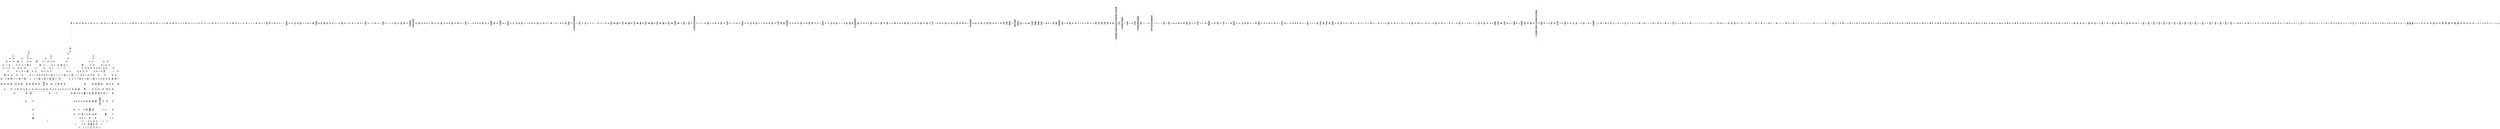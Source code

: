 /* Generated by GvGen v.1.0 (https://www.github.com/stricaud/gvgen) */

digraph G {
compound=true;
   node1 [label="[anywhere]"];
   node2 [label="# 0x0
PUSHX Data
PUSHX Data
MSTORE
PUSHX LogicData
CALLDATASIZE
LT
PUSHX Data
JUMPI
"];
   node3 [label="# 0xd
PUSHX Data
CALLDATALOAD
PUSHX BitData
SHR
PUSHX LogicData
GT
PUSHX Data
JUMPI
"];
   node4 [label="# 0x1e
PUSHX LogicData
GT
PUSHX Data
JUMPI
"];
   node5 [label="# 0x29
PUSHX LogicData
GT
PUSHX Data
JUMPI
"];
   node6 [label="# 0x34
PUSHX LogicData
EQ
PUSHX Data
JUMPI
"];
   node7 [label="# 0x3f
PUSHX LogicData
EQ
PUSHX Data
JUMPI
"];
   node8 [label="# 0x4a
PUSHX LogicData
EQ
PUSHX Data
JUMPI
"];
   node9 [label="# 0x55
PUSHX LogicData
EQ
PUSHX Data
JUMPI
"];
   node10 [label="# 0x60
PUSHX LogicData
EQ
PUSHX Data
JUMPI
"];
   node11 [label="# 0x6b
PUSHX Data
JUMP
"];
   node12 [label="# 0x6f
JUMPDEST
PUSHX LogicData
EQ
PUSHX Data
JUMPI
"];
   node13 [label="# 0x7b
PUSHX LogicData
EQ
PUSHX Data
JUMPI
"];
   node14 [label="# 0x86
PUSHX LogicData
EQ
PUSHX Data
JUMPI
"];
   node15 [label="# 0x91
PUSHX LogicData
EQ
PUSHX Data
JUMPI
"];
   node16 [label="# 0x9c
PUSHX LogicData
EQ
PUSHX Data
JUMPI
"];
   node17 [label="# 0xa7
PUSHX Data
JUMP
"];
   node18 [label="# 0xab
JUMPDEST
PUSHX LogicData
GT
PUSHX Data
JUMPI
"];
   node19 [label="# 0xb7
PUSHX LogicData
EQ
PUSHX Data
JUMPI
"];
   node20 [label="# 0xc2
PUSHX LogicData
EQ
PUSHX Data
JUMPI
"];
   node21 [label="# 0xcd
PUSHX LogicData
EQ
PUSHX Data
JUMPI
"];
   node22 [label="# 0xd8
PUSHX LogicData
EQ
PUSHX Data
JUMPI
"];
   node23 [label="# 0xe3
PUSHX LogicData
EQ
PUSHX Data
JUMPI
"];
   node24 [label="# 0xee
PUSHX Data
JUMP
"];
   node25 [label="# 0xf2
JUMPDEST
PUSHX LogicData
EQ
PUSHX Data
JUMPI
"];
   node26 [label="# 0xfe
PUSHX LogicData
EQ
PUSHX Data
JUMPI
"];
   node27 [label="# 0x109
PUSHX LogicData
EQ
PUSHX Data
JUMPI
"];
   node28 [label="# 0x114
PUSHX LogicData
EQ
PUSHX Data
JUMPI
"];
   node29 [label="# 0x11f
PUSHX Data
JUMP
"];
   node30 [label="# 0x123
JUMPDEST
PUSHX LogicData
GT
PUSHX Data
JUMPI
"];
   node31 [label="# 0x12f
PUSHX LogicData
GT
PUSHX Data
JUMPI
"];
   node32 [label="# 0x13a
PUSHX LogicData
EQ
PUSHX Data
JUMPI
"];
   node33 [label="# 0x145
PUSHX LogicData
EQ
PUSHX Data
JUMPI
"];
   node34 [label="# 0x150
PUSHX LogicData
EQ
PUSHX Data
JUMPI
"];
   node35 [label="# 0x15b
PUSHX LogicData
EQ
PUSHX Data
JUMPI
"];
   node36 [label="# 0x166
PUSHX LogicData
EQ
PUSHX Data
JUMPI
"];
   node37 [label="# 0x171
PUSHX Data
JUMP
"];
   node38 [label="# 0x175
JUMPDEST
PUSHX LogicData
EQ
PUSHX Data
JUMPI
"];
   node39 [label="# 0x181
PUSHX LogicData
EQ
PUSHX Data
JUMPI
"];
   node40 [label="# 0x18c
PUSHX LogicData
EQ
PUSHX Data
JUMPI
"];
   node41 [label="# 0x197
PUSHX LogicData
EQ
PUSHX Data
JUMPI
"];
   node42 [label="# 0x1a2
PUSHX LogicData
EQ
PUSHX Data
JUMPI
"];
   node43 [label="# 0x1ad
PUSHX Data
JUMP
"];
   node44 [label="# 0x1b1
JUMPDEST
PUSHX LogicData
GT
PUSHX Data
JUMPI
"];
   node45 [label="# 0x1bd
PUSHX LogicData
EQ
PUSHX Data
JUMPI
"];
   node46 [label="# 0x1c8
PUSHX LogicData
EQ
PUSHX Data
JUMPI
"];
   node47 [label="# 0x1d3
PUSHX LogicData
EQ
PUSHX Data
JUMPI
"];
   node48 [label="# 0x1de
PUSHX LogicData
EQ
PUSHX Data
JUMPI
"];
   node49 [label="# 0x1e9
PUSHX LogicData
EQ
PUSHX Data
JUMPI
"];
   node50 [label="# 0x1f4
PUSHX Data
JUMP
"];
   node51 [label="# 0x1f8
JUMPDEST
PUSHX LogicData
EQ
PUSHX Data
JUMPI
"];
   node52 [label="# 0x204
PUSHX LogicData
EQ
PUSHX Data
JUMPI
"];
   node53 [label="# 0x20f
PUSHX LogicData
EQ
PUSHX Data
JUMPI
"];
   node54 [label="# 0x21a
PUSHX LogicData
EQ
PUSHX Data
JUMPI
"];
   node55 [label="# 0x225
JUMPDEST
PUSHX Data
REVERT
"];
   node56 [label="# 0x22a
JUMPDEST
CALLVALUE
ISZERO
PUSHX Data
JUMPI
"];
   node57 [label="# 0x232
PUSHX Data
REVERT
"];
   node58 [label="# 0x236
JUMPDEST
PUSHX Data
PUSHX ArithData
CALLDATASIZE
SUB
ADD
PUSHX Data
PUSHX Data
JUMP
"];
   node59 [label="# 0x24c
JUMPDEST
PUSHX Data
JUMP
"];
   node60 [label="# 0x251
JUMPDEST
PUSHX MemData
MLOAD
PUSHX Data
PUSHX Data
JUMP
"];
   node61 [label="# 0x25e
JUMPDEST
PUSHX MemData
MLOAD
SUB
RETURN
"];
   node62 [label="# 0x267
JUMPDEST
CALLVALUE
ISZERO
PUSHX Data
JUMPI
"];
   node63 [label="# 0x26f
PUSHX Data
REVERT
"];
   node64 [label="# 0x273
JUMPDEST
PUSHX Data
PUSHX Data
JUMP
"];
   node65 [label="# 0x27c
JUMPDEST
PUSHX MemData
MLOAD
PUSHX Data
PUSHX Data
JUMP
"];
   node66 [label="# 0x289
JUMPDEST
PUSHX MemData
MLOAD
SUB
RETURN
"];
   node67 [label="# 0x292
JUMPDEST
CALLVALUE
ISZERO
PUSHX Data
JUMPI
"];
   node68 [label="# 0x29a
PUSHX Data
REVERT
"];
   node69 [label="# 0x29e
JUMPDEST
PUSHX Data
PUSHX ArithData
CALLDATASIZE
SUB
ADD
PUSHX Data
PUSHX Data
JUMP
"];
   node70 [label="# 0x2b4
JUMPDEST
PUSHX Data
JUMP
"];
   node71 [label="# 0x2b9
JUMPDEST
PUSHX MemData
MLOAD
PUSHX Data
PUSHX Data
JUMP
"];
   node72 [label="# 0x2c6
JUMPDEST
PUSHX MemData
MLOAD
SUB
RETURN
"];
   node73 [label="# 0x2cf
JUMPDEST
CALLVALUE
ISZERO
PUSHX Data
JUMPI
"];
   node74 [label="# 0x2d7
PUSHX Data
REVERT
"];
   node75 [label="# 0x2db
JUMPDEST
PUSHX Data
PUSHX ArithData
CALLDATASIZE
SUB
ADD
PUSHX Data
PUSHX Data
JUMP
"];
   node76 [label="# 0x2f1
JUMPDEST
PUSHX Data
JUMP
"];
   node77 [label="# 0x2f6
JUMPDEST
STOP
"];
   node78 [label="# 0x2f8
JUMPDEST
CALLVALUE
ISZERO
PUSHX Data
JUMPI
"];
   node79 [label="# 0x300
PUSHX Data
REVERT
"];
   node80 [label="# 0x304
JUMPDEST
PUSHX Data
PUSHX Data
JUMP
"];
   node81 [label="# 0x30d
JUMPDEST
PUSHX MemData
MLOAD
PUSHX Data
PUSHX Data
JUMP
"];
   node82 [label="# 0x31a
JUMPDEST
PUSHX MemData
MLOAD
SUB
RETURN
"];
   node83 [label="# 0x323
JUMPDEST
PUSHX Data
PUSHX ArithData
CALLDATASIZE
SUB
ADD
PUSHX Data
PUSHX Data
JUMP
"];
   node84 [label="# 0x338
JUMPDEST
PUSHX Data
JUMP
"];
   node85 [label="# 0x33d
JUMPDEST
STOP
"];
   node86 [label="# 0x33f
JUMPDEST
CALLVALUE
ISZERO
PUSHX Data
JUMPI
"];
   node87 [label="# 0x347
PUSHX Data
REVERT
"];
   node88 [label="# 0x34b
JUMPDEST
PUSHX Data
PUSHX Data
JUMP
"];
   node89 [label="# 0x354
JUMPDEST
PUSHX MemData
MLOAD
PUSHX Data
PUSHX Data
JUMP
"];
   node90 [label="# 0x361
JUMPDEST
PUSHX MemData
MLOAD
SUB
RETURN
"];
   node91 [label="# 0x36a
JUMPDEST
CALLVALUE
ISZERO
PUSHX Data
JUMPI
"];
   node92 [label="# 0x372
PUSHX Data
REVERT
"];
   node93 [label="# 0x376
JUMPDEST
PUSHX Data
PUSHX ArithData
CALLDATASIZE
SUB
ADD
PUSHX Data
PUSHX Data
JUMP
"];
   node94 [label="# 0x38c
JUMPDEST
PUSHX Data
JUMP
"];
   node95 [label="# 0x391
JUMPDEST
STOP
"];
   node96 [label="# 0x393
JUMPDEST
CALLVALUE
ISZERO
PUSHX Data
JUMPI
"];
   node97 [label="# 0x39b
PUSHX Data
REVERT
"];
   node98 [label="# 0x39f
JUMPDEST
PUSHX Data
PUSHX Data
JUMP
"];
   node99 [label="# 0x3a8
JUMPDEST
PUSHX MemData
MLOAD
PUSHX Data
PUSHX Data
JUMP
"];
   node100 [label="# 0x3b5
JUMPDEST
PUSHX MemData
MLOAD
SUB
RETURN
"];
   node101 [label="# 0x3be
JUMPDEST
CALLVALUE
ISZERO
PUSHX Data
JUMPI
"];
   node102 [label="# 0x3c6
PUSHX Data
REVERT
"];
   node103 [label="# 0x3ca
JUMPDEST
PUSHX Data
PUSHX ArithData
CALLDATASIZE
SUB
ADD
PUSHX Data
PUSHX Data
JUMP
"];
   node104 [label="# 0x3e0
JUMPDEST
PUSHX Data
JUMP
"];
   node105 [label="# 0x3e5
JUMPDEST
STOP
"];
   node106 [label="# 0x3e7
JUMPDEST
CALLVALUE
ISZERO
PUSHX Data
JUMPI
"];
   node107 [label="# 0x3ef
PUSHX Data
REVERT
"];
   node108 [label="# 0x3f3
JUMPDEST
PUSHX Data
PUSHX ArithData
CALLDATASIZE
SUB
ADD
PUSHX Data
PUSHX Data
JUMP
"];
   node109 [label="# 0x409
JUMPDEST
PUSHX Data
JUMP
"];
   node110 [label="# 0x40e
JUMPDEST
PUSHX MemData
MLOAD
PUSHX Data
PUSHX Data
JUMP
"];
   node111 [label="# 0x41b
JUMPDEST
PUSHX MemData
MLOAD
SUB
RETURN
"];
   node112 [label="# 0x424
JUMPDEST
CALLVALUE
ISZERO
PUSHX Data
JUMPI
"];
   node113 [label="# 0x42c
PUSHX Data
REVERT
"];
   node114 [label="# 0x430
JUMPDEST
PUSHX Data
PUSHX Data
JUMP
"];
   node115 [label="# 0x439
JUMPDEST
STOP
"];
   node116 [label="# 0x43b
JUMPDEST
CALLVALUE
ISZERO
PUSHX Data
JUMPI
"];
   node117 [label="# 0x443
PUSHX Data
REVERT
"];
   node118 [label="# 0x447
JUMPDEST
PUSHX Data
PUSHX Data
JUMP
"];
   node119 [label="# 0x450
JUMPDEST
PUSHX MemData
MLOAD
PUSHX Data
PUSHX Data
JUMP
"];
   node120 [label="# 0x45d
JUMPDEST
PUSHX MemData
MLOAD
SUB
RETURN
"];
   node121 [label="# 0x466
JUMPDEST
CALLVALUE
ISZERO
PUSHX Data
JUMPI
"];
   node122 [label="# 0x46e
PUSHX Data
REVERT
"];
   node123 [label="# 0x472
JUMPDEST
PUSHX Data
PUSHX ArithData
CALLDATASIZE
SUB
ADD
PUSHX Data
PUSHX Data
JUMP
"];
   node124 [label="# 0x488
JUMPDEST
PUSHX Data
JUMP
"];
   node125 [label="# 0x48d
JUMPDEST
STOP
"];
   node126 [label="# 0x48f
JUMPDEST
CALLVALUE
ISZERO
PUSHX Data
JUMPI
"];
   node127 [label="# 0x497
PUSHX Data
REVERT
"];
   node128 [label="# 0x49b
JUMPDEST
PUSHX Data
PUSHX ArithData
CALLDATASIZE
SUB
ADD
PUSHX Data
PUSHX Data
JUMP
"];
   node129 [label="# 0x4b1
JUMPDEST
PUSHX Data
JUMP
"];
   node130 [label="# 0x4b6
JUMPDEST
PUSHX MemData
MLOAD
PUSHX Data
PUSHX Data
JUMP
"];
   node131 [label="# 0x4c3
JUMPDEST
PUSHX MemData
MLOAD
SUB
RETURN
"];
   node132 [label="# 0x4cc
JUMPDEST
CALLVALUE
ISZERO
PUSHX Data
JUMPI
"];
   node133 [label="# 0x4d4
PUSHX Data
REVERT
"];
   node134 [label="# 0x4d8
JUMPDEST
PUSHX Data
PUSHX Data
JUMP
"];
   node135 [label="# 0x4e1
JUMPDEST
PUSHX MemData
MLOAD
PUSHX Data
PUSHX Data
JUMP
"];
   node136 [label="# 0x4ee
JUMPDEST
PUSHX MemData
MLOAD
SUB
RETURN
"];
   node137 [label="# 0x4f7
JUMPDEST
CALLVALUE
ISZERO
PUSHX Data
JUMPI
"];
   node138 [label="# 0x4ff
PUSHX Data
REVERT
"];
   node139 [label="# 0x503
JUMPDEST
PUSHX Data
PUSHX ArithData
CALLDATASIZE
SUB
ADD
PUSHX Data
PUSHX Data
JUMP
"];
   node140 [label="# 0x519
JUMPDEST
PUSHX Data
JUMP
"];
   node141 [label="# 0x51e
JUMPDEST
STOP
"];
   node142 [label="# 0x520
JUMPDEST
CALLVALUE
ISZERO
PUSHX Data
JUMPI
"];
   node143 [label="# 0x528
PUSHX Data
REVERT
"];
   node144 [label="# 0x52c
JUMPDEST
PUSHX Data
PUSHX ArithData
CALLDATASIZE
SUB
ADD
PUSHX Data
PUSHX Data
JUMP
"];
   node145 [label="# 0x542
JUMPDEST
PUSHX Data
JUMP
"];
   node146 [label="# 0x547
JUMPDEST
PUSHX MemData
MLOAD
PUSHX Data
PUSHX Data
JUMP
"];
   node147 [label="# 0x554
JUMPDEST
PUSHX MemData
MLOAD
SUB
RETURN
"];
   node148 [label="# 0x55d
JUMPDEST
CALLVALUE
ISZERO
PUSHX Data
JUMPI
"];
   node149 [label="# 0x565
PUSHX Data
REVERT
"];
   node150 [label="# 0x569
JUMPDEST
PUSHX Data
PUSHX Data
JUMP
"];
   node151 [label="# 0x572
JUMPDEST
PUSHX MemData
MLOAD
PUSHX Data
PUSHX Data
JUMP
"];
   node152 [label="# 0x57f
JUMPDEST
PUSHX MemData
MLOAD
SUB
RETURN
"];
   node153 [label="# 0x588
JUMPDEST
CALLVALUE
ISZERO
PUSHX Data
JUMPI
"];
   node154 [label="# 0x590
PUSHX Data
REVERT
"];
   node155 [label="# 0x594
JUMPDEST
PUSHX Data
PUSHX ArithData
CALLDATASIZE
SUB
ADD
PUSHX Data
PUSHX Data
JUMP
"];
   node156 [label="# 0x5aa
JUMPDEST
PUSHX Data
JUMP
"];
   node157 [label="# 0x5af
JUMPDEST
STOP
"];
   node158 [label="# 0x5b1
JUMPDEST
CALLVALUE
ISZERO
PUSHX Data
JUMPI
"];
   node159 [label="# 0x5b9
PUSHX Data
REVERT
"];
   node160 [label="# 0x5bd
JUMPDEST
PUSHX Data
PUSHX ArithData
CALLDATASIZE
SUB
ADD
PUSHX Data
PUSHX Data
JUMP
"];
   node161 [label="# 0x5d3
JUMPDEST
PUSHX Data
JUMP
"];
   node162 [label="# 0x5d8
JUMPDEST
PUSHX MemData
MLOAD
PUSHX Data
PUSHX Data
JUMP
"];
   node163 [label="# 0x5e5
JUMPDEST
PUSHX MemData
MLOAD
SUB
RETURN
"];
   node164 [label="# 0x5ee
JUMPDEST
CALLVALUE
ISZERO
PUSHX Data
JUMPI
"];
   node165 [label="# 0x5f6
PUSHX Data
REVERT
"];
   node166 [label="# 0x5fa
JUMPDEST
PUSHX Data
PUSHX Data
JUMP
"];
   node167 [label="# 0x603
JUMPDEST
STOP
"];
   node168 [label="# 0x605
JUMPDEST
CALLVALUE
ISZERO
PUSHX Data
JUMPI
"];
   node169 [label="# 0x60d
PUSHX Data
REVERT
"];
   node170 [label="# 0x611
JUMPDEST
PUSHX Data
PUSHX ArithData
CALLDATASIZE
SUB
ADD
PUSHX Data
PUSHX Data
JUMP
"];
   node171 [label="# 0x627
JUMPDEST
PUSHX Data
JUMP
"];
   node172 [label="# 0x62c
JUMPDEST
STOP
"];
   node173 [label="# 0x62e
JUMPDEST
CALLVALUE
ISZERO
PUSHX Data
JUMPI
"];
   node174 [label="# 0x636
PUSHX Data
REVERT
"];
   node175 [label="# 0x63a
JUMPDEST
PUSHX Data
PUSHX Data
JUMP
"];
   node176 [label="# 0x643
JUMPDEST
PUSHX MemData
MLOAD
PUSHX Data
PUSHX Data
JUMP
"];
   node177 [label="# 0x650
JUMPDEST
PUSHX MemData
MLOAD
SUB
RETURN
"];
   node178 [label="# 0x659
JUMPDEST
CALLVALUE
ISZERO
PUSHX Data
JUMPI
"];
   node179 [label="# 0x661
PUSHX Data
REVERT
"];
   node180 [label="# 0x665
JUMPDEST
PUSHX Data
PUSHX Data
JUMP
"];
   node181 [label="# 0x66e
JUMPDEST
PUSHX MemData
MLOAD
PUSHX Data
PUSHX Data
JUMP
"];
   node182 [label="# 0x67b
JUMPDEST
PUSHX MemData
MLOAD
SUB
RETURN
"];
   node183 [label="# 0x684
JUMPDEST
CALLVALUE
ISZERO
PUSHX Data
JUMPI
"];
   node184 [label="# 0x68c
PUSHX Data
REVERT
"];
   node185 [label="# 0x690
JUMPDEST
PUSHX Data
PUSHX ArithData
CALLDATASIZE
SUB
ADD
PUSHX Data
PUSHX Data
JUMP
"];
   node186 [label="# 0x6a6
JUMPDEST
PUSHX Data
JUMP
"];
   node187 [label="# 0x6ab
JUMPDEST
STOP
"];
   node188 [label="# 0x6ad
JUMPDEST
CALLVALUE
ISZERO
PUSHX Data
JUMPI
"];
   node189 [label="# 0x6b5
PUSHX Data
REVERT
"];
   node190 [label="# 0x6b9
JUMPDEST
PUSHX Data
PUSHX Data
JUMP
"];
   node191 [label="# 0x6c2
JUMPDEST
PUSHX MemData
MLOAD
PUSHX Data
PUSHX Data
JUMP
"];
   node192 [label="# 0x6cf
JUMPDEST
PUSHX MemData
MLOAD
SUB
RETURN
"];
   node193 [label="# 0x6d8
JUMPDEST
CALLVALUE
ISZERO
PUSHX Data
JUMPI
"];
   node194 [label="# 0x6e0
PUSHX Data
REVERT
"];
   node195 [label="# 0x6e4
JUMPDEST
PUSHX Data
PUSHX Data
JUMP
"];
   node196 [label="# 0x6ed
JUMPDEST
PUSHX MemData
MLOAD
PUSHX Data
PUSHX Data
JUMP
"];
   node197 [label="# 0x6fa
JUMPDEST
PUSHX MemData
MLOAD
SUB
RETURN
"];
   node198 [label="# 0x703
JUMPDEST
CALLVALUE
ISZERO
PUSHX Data
JUMPI
"];
   node199 [label="# 0x70b
PUSHX Data
REVERT
"];
   node200 [label="# 0x70f
JUMPDEST
PUSHX Data
PUSHX ArithData
CALLDATASIZE
SUB
ADD
PUSHX Data
PUSHX Data
JUMP
"];
   node201 [label="# 0x725
JUMPDEST
PUSHX Data
JUMP
"];
   node202 [label="# 0x72a
JUMPDEST
STOP
"];
   node203 [label="# 0x72c
JUMPDEST
CALLVALUE
ISZERO
PUSHX Data
JUMPI
"];
   node204 [label="# 0x734
PUSHX Data
REVERT
"];
   node205 [label="# 0x738
JUMPDEST
PUSHX Data
PUSHX ArithData
CALLDATASIZE
SUB
ADD
PUSHX Data
PUSHX Data
JUMP
"];
   node206 [label="# 0x74e
JUMPDEST
PUSHX Data
JUMP
"];
   node207 [label="# 0x753
JUMPDEST
STOP
"];
   node208 [label="# 0x755
JUMPDEST
CALLVALUE
ISZERO
PUSHX Data
JUMPI
"];
   node209 [label="# 0x75d
PUSHX Data
REVERT
"];
   node210 [label="# 0x761
JUMPDEST
PUSHX Data
PUSHX Data
JUMP
"];
   node211 [label="# 0x76a
JUMPDEST
PUSHX MemData
MLOAD
PUSHX Data
PUSHX Data
JUMP
"];
   node212 [label="# 0x777
JUMPDEST
PUSHX MemData
MLOAD
SUB
RETURN
"];
   node213 [label="# 0x780
JUMPDEST
CALLVALUE
ISZERO
PUSHX Data
JUMPI
"];
   node214 [label="# 0x788
PUSHX Data
REVERT
"];
   node215 [label="# 0x78c
JUMPDEST
PUSHX Data
PUSHX ArithData
CALLDATASIZE
SUB
ADD
PUSHX Data
PUSHX Data
JUMP
"];
   node216 [label="# 0x7a2
JUMPDEST
PUSHX Data
JUMP
"];
   node217 [label="# 0x7a7
JUMPDEST
PUSHX MemData
MLOAD
PUSHX Data
PUSHX Data
JUMP
"];
   node218 [label="# 0x7b4
JUMPDEST
PUSHX MemData
MLOAD
SUB
RETURN
"];
   node219 [label="# 0x7bd
JUMPDEST
CALLVALUE
ISZERO
PUSHX Data
JUMPI
"];
   node220 [label="# 0x7c5
PUSHX Data
REVERT
"];
   node221 [label="# 0x7c9
JUMPDEST
PUSHX Data
PUSHX ArithData
CALLDATASIZE
SUB
ADD
PUSHX Data
PUSHX Data
JUMP
"];
   node222 [label="# 0x7df
JUMPDEST
PUSHX Data
JUMP
"];
   node223 [label="# 0x7e4
JUMPDEST
STOP
"];
   node224 [label="# 0x7e6
JUMPDEST
CALLVALUE
ISZERO
PUSHX Data
JUMPI
"];
   node225 [label="# 0x7ee
PUSHX Data
REVERT
"];
   node226 [label="# 0x7f2
JUMPDEST
PUSHX Data
PUSHX Data
JUMP
"];
   node227 [label="# 0x7fb
JUMPDEST
PUSHX MemData
MLOAD
PUSHX Data
PUSHX Data
JUMP
"];
   node228 [label="# 0x808
JUMPDEST
PUSHX MemData
MLOAD
SUB
RETURN
"];
   node229 [label="# 0x811
JUMPDEST
CALLVALUE
ISZERO
PUSHX Data
JUMPI
"];
   node230 [label="# 0x819
PUSHX Data
REVERT
"];
   node231 [label="# 0x81d
JUMPDEST
PUSHX Data
PUSHX Data
JUMP
"];
   node232 [label="# 0x826
JUMPDEST
PUSHX MemData
MLOAD
PUSHX Data
PUSHX Data
JUMP
"];
   node233 [label="# 0x833
JUMPDEST
PUSHX MemData
MLOAD
SUB
RETURN
"];
   node234 [label="# 0x83c
JUMPDEST
CALLVALUE
ISZERO
PUSHX Data
JUMPI
"];
   node235 [label="# 0x844
PUSHX Data
REVERT
"];
   node236 [label="# 0x848
JUMPDEST
PUSHX Data
PUSHX ArithData
CALLDATASIZE
SUB
ADD
PUSHX Data
PUSHX Data
JUMP
"];
   node237 [label="# 0x85e
JUMPDEST
PUSHX Data
JUMP
"];
   node238 [label="# 0x863
JUMPDEST
STOP
"];
   node239 [label="# 0x865
JUMPDEST
CALLVALUE
ISZERO
PUSHX Data
JUMPI
"];
   node240 [label="# 0x86d
PUSHX Data
REVERT
"];
   node241 [label="# 0x871
JUMPDEST
PUSHX Data
PUSHX ArithData
CALLDATASIZE
SUB
ADD
PUSHX Data
PUSHX Data
JUMP
"];
   node242 [label="# 0x887
JUMPDEST
PUSHX Data
JUMP
"];
   node243 [label="# 0x88c
JUMPDEST
PUSHX MemData
MLOAD
PUSHX Data
PUSHX Data
JUMP
"];
   node244 [label="# 0x899
JUMPDEST
PUSHX MemData
MLOAD
SUB
RETURN
"];
   node245 [label="# 0x8a2
JUMPDEST
CALLVALUE
ISZERO
PUSHX Data
JUMPI
"];
   node246 [label="# 0x8aa
PUSHX Data
REVERT
"];
   node247 [label="# 0x8ae
JUMPDEST
PUSHX Data
PUSHX ArithData
CALLDATASIZE
SUB
ADD
PUSHX Data
PUSHX Data
JUMP
"];
   node248 [label="# 0x8c4
JUMPDEST
PUSHX Data
JUMP
"];
   node249 [label="# 0x8c9
JUMPDEST
STOP
"];
   node250 [label="# 0x8cb
JUMPDEST
PUSHX Data
PUSHX BitData
PUSHX BitData
NOT
AND
PUSHX BitData
NOT
AND
EQ
PUSHX Data
JUMPI
"];
   node251 [label="# 0x934
PUSHX BitData
PUSHX BitData
NOT
AND
PUSHX BitData
NOT
AND
EQ
"];
   node252 [label="# 0x996
JUMPDEST
PUSHX Data
JUMPI
"];
   node253 [label="# 0x99c
PUSHX BitData
PUSHX BitData
NOT
AND
PUSHX BitData
NOT
AND
EQ
"];
   node254 [label="# 0x9fe
JUMPDEST
PUSHX Data
JUMPI
"];
   node255 [label="# 0xa04
PUSHX Data
PUSHX Data
JUMP
"];
   node256 [label="# 0xa0d
JUMPDEST
"];
   node257 [label="# 0xa0e
JUMPDEST
JUMP
"];
   node258 [label="# 0xa15
JUMPDEST
PUSHX Data
PUSHX StorData
SLOAD
PUSHX Data
PUSHX Data
JUMP
"];
   node259 [label="# 0xa24
JUMPDEST
PUSHX ArithData
ADD
PUSHX ArithData
DIV
MUL
PUSHX ArithData
ADD
PUSHX MemData
MLOAD
ADD
PUSHX Data
MSTORE
MSTORE
PUSHX ArithData
ADD
SLOAD
PUSHX Data
PUSHX Data
JUMP
"];
   node260 [label="# 0xa50
JUMPDEST
ISZERO
PUSHX Data
JUMPI
"];
   node261 [label="# 0xa57
PUSHX LogicData
LT
PUSHX Data
JUMPI
"];
   node262 [label="# 0xa5f
PUSHX ArithData
SLOAD
DIV
MUL
MSTORE
PUSHX ArithData
ADD
PUSHX Data
JUMP
"];
   node263 [label="# 0xa72
JUMPDEST
ADD
PUSHX Data
MSTORE
PUSHX Data
PUSHX Data
SHA3
"];
   node264 [label="# 0xa80
JUMPDEST
SLOAD
MSTORE
PUSHX ArithData
ADD
PUSHX ArithData
ADD
GT
PUSHX Data
JUMPI
"];
   node265 [label="# 0xa94
SUB
PUSHX BitData
AND
ADD
"];
   node266 [label="# 0xa9d
JUMPDEST
JUMP
"];
   node267 [label="# 0xaa7
JUMPDEST
PUSHX Data
PUSHX Data
PUSHX Data
JUMP
"];
   node268 [label="# 0xab2
JUMPDEST
PUSHX Data
JUMPI
"];
   node269 [label="# 0xab7
PUSHX MemData
MLOAD
PUSHX Data
MSTORE
PUSHX ArithData
ADD
PUSHX MemData
MLOAD
SUB
REVERT
"];
   node270 [label="# 0xae8
JUMPDEST
PUSHX Data
PUSHX ArithData
MSTORE
PUSHX ArithData
ADD
MSTORE
PUSHX ArithData
ADD
PUSHX Data
SHA3
PUSHX ArithData
SLOAD
PUSHX ArithData
EXP
DIV
PUSHX BitData
AND
JUMP
"];
   node271 [label="# 0xb23
JUMPDEST
PUSHX Data
PUSHX Data
PUSHX Data
JUMP
"];
   node272 [label="# 0xb2e
JUMPDEST
PUSHX BitData
AND
PUSHX BitData
AND
EQ
ISZERO
PUSHX Data
JUMPI
"];
   node273 [label="# 0xb65
PUSHX MemData
MLOAD
PUSHX Data
MSTORE
PUSHX ArithData
ADD
PUSHX MemData
MLOAD
SUB
REVERT
"];
   node274 [label="# 0xb96
JUMPDEST
PUSHX BitData
AND
PUSHX Data
PUSHX Data
JUMP
"];
   node275 [label="# 0xbb5
JUMPDEST
PUSHX BitData
AND
EQ
ISZERO
ISZERO
PUSHX Data
JUMPI
"];
   node276 [label="# 0xbd4
PUSHX Data
PUSHX Data
PUSHX Data
JUMP
"];
   node277 [label="# 0xbe0
JUMPDEST
PUSHX Data
JUMP
"];
   node278 [label="# 0xbe5
JUMPDEST
ISZERO
"];
   node279 [label="# 0xbe7
JUMPDEST
ISZERO
PUSHX Data
JUMPI
"];
   node280 [label="# 0xbed
PUSHX MemData
MLOAD
PUSHX Data
MSTORE
PUSHX ArithData
ADD
PUSHX MemData
MLOAD
SUB
REVERT
"];
   node281 [label="# 0xc1e
JUMPDEST
PUSHX Data
PUSHX Data
JUMP
"];
   node282 [label="# 0xc29
JUMPDEST
JUMP
"];
   node283 [label="# 0xc2e
JUMPDEST
PUSHX Data
PUSHX Data
PUSHX Data
JUMP
"];
   node284 [label="# 0xc38
JUMPDEST
PUSHX BitData
AND
PUSHX Data
PUSHX Data
JUMP
"];
   node285 [label="# 0xc56
JUMPDEST
PUSHX BitData
AND
EQ
PUSHX Data
JUMPI
"];
   node286 [label="# 0xc72
PUSHX MemData
MLOAD
PUSHX Data
MSTORE
PUSHX ArithData
ADD
PUSHX Data
PUSHX Data
JUMP
"];
   node287 [label="# 0xca3
JUMPDEST
PUSHX MemData
MLOAD
SUB
REVERT
"];
   node288 [label="# 0xcac
JUMPDEST
PUSHX LogicData
PUSHX StorData
SLOAD
EQ
PUSHX Data
JUMPI
"];
   node289 [label="# 0xcb7
PUSHX MemData
MLOAD
PUSHX Data
MSTORE
PUSHX ArithData
ADD
PUSHX Data
PUSHX Data
JUMP
"];
   node290 [label="# 0xce8
JUMPDEST
PUSHX MemData
MLOAD
SUB
REVERT
"];
   node291 [label="# 0xcf1
JUMPDEST
PUSHX Data
PUSHX StorData
SLOAD
PUSHX StorData
SLOAD
PUSHX Data
JUMP
"];
   node292 [label="# 0xcff
JUMPDEST
JUMP
"];
   node293 [label="# 0xd04
JUMPDEST
PUSHX LogicData
GT
ISZERO
PUSHX Data
JUMPI
"];
   node294 [label="# 0xd0f
PUSHX Data
PUSHX Data
JUMP
"];
   node295 [label="# 0xd16
JUMPDEST
"];
   node296 [label="# 0xd17
JUMPDEST
PUSHX StorData
PUSHX ArithData
SLOAD
PUSHX ArithData
EXP
DIV
PUSHX BitData
AND
PUSHX LogicData
GT
ISZERO
PUSHX Data
JUMPI
"];
   node297 [label="# 0xd31
PUSHX Data
PUSHX Data
JUMP
"];
   node298 [label="# 0xd38
JUMPDEST
"];
   node299 [label="# 0xd39
JUMPDEST
EQ
PUSHX Data
JUMPI
"];
   node300 [label="# 0xd40
PUSHX LogicData
PUSHX LogicData
GT
ISZERO
PUSHX Data
JUMPI
"];
   node301 [label="# 0xd4c
PUSHX Data
PUSHX Data
JUMP
"];
   node302 [label="# 0xd53
JUMPDEST
"];
   node303 [label="# 0xd54
JUMPDEST
PUSHX StorData
PUSHX ArithData
SLOAD
PUSHX ArithData
EXP
DIV
PUSHX BitData
AND
PUSHX LogicData
GT
ISZERO
PUSHX Data
JUMPI
"];
   node304 [label="# 0xd6e
PUSHX Data
PUSHX Data
JUMP
"];
   node305 [label="# 0xd75
JUMPDEST
"];
   node306 [label="# 0xd76
JUMPDEST
EQ
"];
   node307 [label="# 0xd78
JUMPDEST
PUSHX Data
JUMPI
"];
   node308 [label="# 0xd7d
PUSHX MemData
MLOAD
PUSHX Data
MSTORE
PUSHX ArithData
ADD
PUSHX Data
PUSHX Data
JUMP
"];
   node309 [label="# 0xdae
JUMPDEST
PUSHX MemData
MLOAD
SUB
REVERT
"];
   node310 [label="# 0xdb7
JUMPDEST
ORIGIN
PUSHX BitData
AND
CALLER
PUSHX BitData
AND
EQ
PUSHX Data
JUMPI
"];
   node311 [label="# 0xdeb
PUSHX MemData
MLOAD
PUSHX Data
MSTORE
PUSHX ArithData
ADD
PUSHX Data
PUSHX Data
JUMP
"];
   node312 [label="# 0xe1c
JUMPDEST
PUSHX MemData
MLOAD
SUB
REVERT
"];
   node313 [label="# 0xe25
JUMPDEST
PUSHX StorData
PUSHX ArithData
SLOAD
PUSHX ArithData
EXP
DIV
PUSHX BitData
AND
PUSHX BitData
AND
PUSHX Data
CALLER
PUSHX StorData
PUSHX ArithData
SLOAD
PUSHX ArithData
EXP
DIV
PUSHX BitData
AND
PUSHX MemData
MLOAD
PUSHX ArithData
ADD
PUSHX Data
PUSHX Data
JUMP
"];
   node314 [label="# 0xe87
JUMPDEST
PUSHX MemData
MLOAD
PUSHX ArithData
SUB
SUB
MSTORE
PUSHX Data
MSTORE
MLOAD
PUSHX ArithData
ADD
SHA3
PUSHX ArithData
ADD
PUSHX ArithData
DIV
MUL
PUSHX ArithData
ADD
PUSHX MemData
MLOAD
ADD
PUSHX Data
MSTORE
MSTORE
PUSHX ArithData
ADD
CALLDATACOPY
PUSHX Data
ADD
MSTORE
PUSHX BitData
NOT
PUSHX ArithData
ADD
AND
ADD
PUSHX Data
JUMP
"];
   node315 [label="# 0xee7
JUMPDEST
PUSHX BitData
AND
EQ
PUSHX Data
JUMPI
"];
   node316 [label="# 0xf03
PUSHX MemData
MLOAD
PUSHX Data
MSTORE
PUSHX ArithData
ADD
PUSHX Data
PUSHX Data
JUMP
"];
   node317 [label="# 0xf34
JUMPDEST
PUSHX MemData
MLOAD
SUB
REVERT
"];
   node318 [label="# 0xf3d
JUMPDEST
PUSHX Data
PUSHX Data
PUSHX Data
JUMP
"];
   node319 [label="# 0xf49
JUMPDEST
PUSHX Data
PUSHX Data
JUMP
"];
   node320 [label="# 0xf53
JUMPDEST
GT
ISZERO
PUSHX Data
JUMPI
"];
   node321 [label="# 0xf5a
PUSHX MemData
MLOAD
PUSHX Data
MSTORE
PUSHX ArithData
ADD
PUSHX Data
PUSHX Data
JUMP
"];
   node322 [label="# 0xf8b
JUMPDEST
PUSHX MemData
MLOAD
SUB
REVERT
"];
   node323 [label="# 0xf94
JUMPDEST
PUSHX LogicData
GT
ISZERO
PUSHX Data
JUMPI
"];
   node324 [label="# 0xf9e
PUSHX MemData
MLOAD
PUSHX Data
MSTORE
PUSHX ArithData
ADD
PUSHX Data
PUSHX Data
JUMP
"];
   node325 [label="# 0xfcf
JUMPDEST
PUSHX MemData
MLOAD
SUB
REVERT
"];
   node326 [label="# 0xfd8
JUMPDEST
PUSHX Data
PUSHX Data
PUSHX Data
JUMP
"];
   node327 [label="# 0xfeb
JUMPDEST
CALLVALUE
LT
ISZERO
PUSHX Data
JUMPI
"];
   node328 [label="# 0xff3
PUSHX MemData
MLOAD
PUSHX Data
MSTORE
PUSHX ArithData
ADD
PUSHX Data
PUSHX Data
JUMP
"];
   node329 [label="# 0x1024
JUMPDEST
PUSHX MemData
MLOAD
SUB
REVERT
"];
   node330 [label="# 0x102d
JUMPDEST
PUSHX LogicData
PUSHX LogicData
GT
ISZERO
PUSHX Data
JUMPI
"];
   node331 [label="# 0x1039
PUSHX Data
PUSHX Data
JUMP
"];
   node332 [label="# 0x1040
JUMPDEST
"];
   node333 [label="# 0x1041
JUMPDEST
PUSHX StorData
PUSHX ArithData
SLOAD
PUSHX ArithData
EXP
DIV
PUSHX BitData
AND
PUSHX LogicData
GT
ISZERO
PUSHX Data
JUMPI
"];
   node334 [label="# 0x105b
PUSHX Data
PUSHX Data
JUMP
"];
   node335 [label="# 0x1062
JUMPDEST
"];
   node336 [label="# 0x1063
JUMPDEST
EQ
ISZERO
PUSHX Data
JUMPI
"];
   node337 [label="# 0x106a
PUSHX Data
PUSHX Data
CALLER
PUSHX Data
JUMP
"];
   node338 [label="# 0x1075
JUMPDEST
PUSHX Data
PUSHX Data
JUMP
"];
   node339 [label="# 0x107f
JUMPDEST
GT
ISZERO
PUSHX Data
JUMPI
"];
   node340 [label="# 0x1086
PUSHX MemData
MLOAD
PUSHX Data
MSTORE
PUSHX ArithData
ADD
PUSHX Data
PUSHX Data
JUMP
"];
   node341 [label="# 0x10b7
JUMPDEST
PUSHX MemData
MLOAD
SUB
REVERT
"];
   node342 [label="# 0x10c0
JUMPDEST
PUSHX Data
JUMP
"];
   node343 [label="# 0x10c5
JUMPDEST
PUSHX Data
PUSHX ArithData
MSTORE
PUSHX ArithData
ADD
MSTORE
PUSHX ArithData
ADD
PUSHX Data
SHA3
PUSHX ArithData
SLOAD
PUSHX ArithData
EXP
DIV
PUSHX BitData
AND
ISZERO
PUSHX Data
JUMPI
"];
   node344 [label="# 0x10ec
PUSHX MemData
MLOAD
PUSHX Data
MSTORE
PUSHX ArithData
ADD
PUSHX Data
PUSHX Data
JUMP
"];
   node345 [label="# 0x111d
JUMPDEST
PUSHX MemData
MLOAD
SUB
REVERT
"];
   node346 [label="# 0x1126
JUMPDEST
PUSHX LogicData
PUSHX Data
PUSHX ArithData
MSTORE
PUSHX ArithData
ADD
MSTORE
PUSHX ArithData
ADD
PUSHX Data
SHA3
PUSHX ArithData
PUSHX ArithData
EXP
SLOAD
PUSHX ArithData
MUL
NOT
AND
ISZERO
ISZERO
MUL
OR
SSTORE
"];
   node347 [label="# 0x1153
JUMPDEST
PUSHX Data
CALLER
PUSHX Data
JUMP
"];
   node348 [label="# 0x115d
JUMPDEST
JUMP
"];
   node349 [label="# 0x1163
JUMPDEST
PUSHX StorData
SLOAD
PUSHX Data
PUSHX Data
JUMP
"];
   node350 [label="# 0x1170
JUMPDEST
PUSHX ArithData
ADD
PUSHX ArithData
DIV
MUL
PUSHX ArithData
ADD
PUSHX MemData
MLOAD
ADD
PUSHX Data
MSTORE
MSTORE
PUSHX ArithData
ADD
SLOAD
PUSHX Data
PUSHX Data
JUMP
"];
   node351 [label="# 0x119c
JUMPDEST
ISZERO
PUSHX Data
JUMPI
"];
   node352 [label="# 0x11a3
PUSHX LogicData
LT
PUSHX Data
JUMPI
"];
   node353 [label="# 0x11ab
PUSHX ArithData
SLOAD
DIV
MUL
MSTORE
PUSHX ArithData
ADD
PUSHX Data
JUMP
"];
   node354 [label="# 0x11be
JUMPDEST
ADD
PUSHX Data
MSTORE
PUSHX Data
PUSHX Data
SHA3
"];
   node355 [label="# 0x11cc
JUMPDEST
SLOAD
MSTORE
PUSHX ArithData
ADD
PUSHX ArithData
ADD
GT
PUSHX Data
JUMPI
"];
   node356 [label="# 0x11e0
SUB
PUSHX BitData
AND
ADD
"];
   node357 [label="# 0x11e9
JUMPDEST
JUMP
"];
   node358 [label="# 0x11f1
JUMPDEST
PUSHX Data
PUSHX Data
JUMP
"];
   node359 [label="# 0x11f9
JUMPDEST
PUSHX BitData
AND
PUSHX Data
PUSHX Data
JUMP
"];
   node360 [label="# 0x1217
JUMPDEST
PUSHX BitData
AND
EQ
PUSHX Data
JUMPI
"];
   node361 [label="# 0x1233
PUSHX MemData
MLOAD
PUSHX Data
MSTORE
PUSHX ArithData
ADD
PUSHX Data
PUSHX Data
JUMP
"];
   node362 [label="# 0x1264
JUMPDEST
PUSHX MemData
MLOAD
SUB
REVERT
"];
   node363 [label="# 0x126d
JUMPDEST
PUSHX Data
PUSHX StorData
SLOAD
PUSHX Data
PUSHX Data
JUMP
"];
   node364 [label="# 0x127c
JUMPDEST
EQ
PUSHX Data
JUMPI
"];
   node365 [label="# 0x1284
PUSHX Data
REVERT
"];
   node366 [label="# 0x1288
JUMPDEST
PUSHX Data
MLOAD
PUSHX ArithData
ADD
PUSHX Data
PUSHX Data
JUMP
"];
   node367 [label="# 0x129e
JUMPDEST
JUMP
"];
   node368 [label="# 0x12a2
JUMPDEST
PUSHX StorData
PUSHX ArithData
SLOAD
PUSHX ArithData
EXP
DIV
PUSHX BitData
AND
PUSHX Data
SLOAD
PUSHX ArithData
EXP
DIV
PUSHX BitData
AND
SUB
PUSHX BitData
AND
JUMP
"];
   node369 [label="# 0x12f7
JUMPDEST
PUSHX Data
PUSHX Data
JUMP
"];
   node370 [label="# 0x1302
JUMPDEST
JUMP
"];
   node371 [label="# 0x1307
JUMPDEST
PUSHX Data
PUSHX Data
PUSHX Data
JUMP
"];
   node372 [label="# 0x1312
JUMPDEST
LT
PUSHX Data
JUMPI
"];
   node373 [label="# 0x1319
PUSHX MemData
MLOAD
PUSHX Data
MSTORE
PUSHX ArithData
ADD
PUSHX MemData
MLOAD
SUB
REVERT
"];
   node374 [label="# 0x134a
JUMPDEST
PUSHX StorData
PUSHX ArithData
SLOAD
PUSHX ArithData
EXP
DIV
PUSHX BitData
AND
PUSHX BitData
AND
PUSHX Data
PUSHX Data
"];
   node375 [label="# 0x1384
JUMPDEST
LT
ISZERO
PUSHX Data
JUMPI
"];
   node376 [label="# 0x138d
PUSHX Data
PUSHX Data
PUSHX ArithData
MSTORE
PUSHX ArithData
ADD
MSTORE
PUSHX ArithData
ADD
PUSHX Data
SHA3
PUSHX MemData
MLOAD
PUSHX ArithData
ADD
PUSHX Data
MSTORE
PUSHX ArithData
ADD
PUSHX ArithData
SLOAD
PUSHX ArithData
EXP
DIV
PUSHX BitData
AND
PUSHX BitData
AND
PUSHX BitData
AND
MSTORE
PUSHX ArithData
ADD
PUSHX ArithData
ADD
PUSHX ArithData
SLOAD
PUSHX ArithData
EXP
DIV
PUSHX BitData
AND
PUSHX BitData
AND
PUSHX BitData
AND
MSTORE
PUSHX ArithData
ADD
PUSHX ArithData
ADD
PUSHX ArithData
SLOAD
PUSHX ArithData
EXP
DIV
PUSHX BitData
AND
ISZERO
ISZERO
ISZERO
ISZERO
MSTORE
PUSHX ArithData
ADD
MLOAD
ISZERO
PUSHX Data
JUMPI
"];
   node377 [label="# 0x145c
PUSHX Data
JUMP
"];
   node378 [label="# 0x1461
JUMPDEST
PUSHX BitData
PUSHX BitData
AND
PUSHX ArithData
ADD
MLOAD
PUSHX BitData
AND
EQ
PUSHX Data
JUMPI
"];
   node379 [label="# 0x149a
PUSHX ArithData
ADD
MLOAD
"];
   node380 [label="# 0x14a1
JUMPDEST
PUSHX BitData
AND
PUSHX BitData
AND
EQ
ISZERO
PUSHX Data
JUMPI
"];
   node381 [label="# 0x14d6
EQ
ISZERO
PUSHX Data
JUMPI
"];
   node382 [label="# 0x14de
PUSHX Data
JUMP
"];
   node383 [label="# 0x14ea
JUMPDEST
PUSHX ArithData
ADD
"];
   node384 [label="# 0x14f3
JUMPDEST
"];
   node385 [label="# 0x14f5
JUMPDEST
PUSHX ArithData
ADD
PUSHX Data
JUMP
"];
   node386 [label="# 0x1502
JUMPDEST
PUSHX Data
REVERT
"];
   node387 [label="# 0x1508
JUMPDEST
JUMP
"];
   node388 [label="# 0x150e
JUMPDEST
PUSHX Data
PUSHX Data
JUMP
"];
   node389 [label="# 0x1516
JUMPDEST
PUSHX BitData
AND
PUSHX Data
PUSHX Data
JUMP
"];
   node390 [label="# 0x1534
JUMPDEST
PUSHX BitData
AND
EQ
PUSHX Data
JUMPI
"];
   node391 [label="# 0x1550
PUSHX MemData
MLOAD
PUSHX Data
MSTORE
PUSHX ArithData
ADD
PUSHX Data
PUSHX Data
JUMP
"];
   node392 [label="# 0x1581
JUMPDEST
PUSHX MemData
MLOAD
SUB
REVERT
"];
   node393 [label="# 0x158a
JUMPDEST
PUSHX Data
SELFBALANCE
PUSHX BitData
PUSHX BitData
AND
PUSHX Data
PUSHX Data
PUSHX Data
PUSHX Data
PUSHX Data
JUMP
"];
   node394 [label="# 0x15cd
JUMPDEST
PUSHX Data
PUSHX Data
JUMP
"];
   node395 [label="# 0x15d7
JUMPDEST
ISZERO
MUL
PUSHX MemData
MLOAD
PUSHX Data
PUSHX MemData
MLOAD
SUB
CALL
ISZERO
ISZERO
PUSHX Data
JUMPI
"];
   node396 [label="# 0x15f9
RETURNDATASIZE
PUSHX Data
RETURNDATACOPY
RETURNDATASIZE
PUSHX Data
REVERT
"];
   node397 [label="# 0x1602
JUMPDEST
PUSHX BitData
PUSHX BitData
AND
PUSHX Data
PUSHX Data
PUSHX Data
PUSHX Data
PUSHX Data
JUMP
"];
   node398 [label="# 0x1641
JUMPDEST
PUSHX Data
PUSHX Data
JUMP
"];
   node399 [label="# 0x164b
JUMPDEST
ISZERO
MUL
PUSHX MemData
MLOAD
PUSHX Data
PUSHX MemData
MLOAD
SUB
CALL
ISZERO
ISZERO
PUSHX Data
JUMPI
"];
   node400 [label="# 0x166d
RETURNDATASIZE
PUSHX Data
RETURNDATACOPY
RETURNDATASIZE
PUSHX Data
REVERT
"];
   node401 [label="# 0x1676
JUMPDEST
PUSHX BitData
PUSHX BitData
AND
PUSHX Data
PUSHX Data
PUSHX Data
PUSHX Data
PUSHX Data
JUMP
"];
   node402 [label="# 0x16b5
JUMPDEST
PUSHX Data
PUSHX Data
JUMP
"];
   node403 [label="# 0x16bf
JUMPDEST
ISZERO
MUL
PUSHX MemData
MLOAD
PUSHX Data
PUSHX MemData
MLOAD
SUB
CALL
ISZERO
ISZERO
PUSHX Data
JUMPI
"];
   node404 [label="# 0x16e1
RETURNDATASIZE
PUSHX Data
RETURNDATACOPY
RETURNDATASIZE
PUSHX Data
REVERT
"];
   node405 [label="# 0x16ea
JUMPDEST
PUSHX BitData
PUSHX BitData
AND
PUSHX Data
PUSHX Data
PUSHX Data
PUSHX Data
PUSHX Data
JUMP
"];
   node406 [label="# 0x1729
JUMPDEST
PUSHX Data
PUSHX Data
JUMP
"];
   node407 [label="# 0x1733
JUMPDEST
ISZERO
MUL
PUSHX MemData
MLOAD
PUSHX Data
PUSHX MemData
MLOAD
SUB
CALL
ISZERO
ISZERO
PUSHX Data
JUMPI
"];
   node408 [label="# 0x1755
RETURNDATASIZE
PUSHX Data
RETURNDATACOPY
RETURNDATASIZE
PUSHX Data
REVERT
"];
   node409 [label="# 0x175e
JUMPDEST
PUSHX BitData
PUSHX BitData
AND
PUSHX Data
PUSHX Data
PUSHX Data
PUSHX Data
PUSHX Data
JUMP
"];
   node410 [label="# 0x179d
JUMPDEST
PUSHX Data
PUSHX Data
JUMP
"];
   node411 [label="# 0x17a7
JUMPDEST
ISZERO
MUL
PUSHX MemData
MLOAD
PUSHX Data
PUSHX MemData
MLOAD
SUB
CALL
ISZERO
ISZERO
PUSHX Data
JUMPI
"];
   node412 [label="# 0x17c9
RETURNDATASIZE
PUSHX Data
RETURNDATACOPY
RETURNDATASIZE
PUSHX Data
REVERT
"];
   node413 [label="# 0x17d2
JUMPDEST
PUSHX BitData
PUSHX BitData
AND
PUSHX Data
PUSHX Data
PUSHX Data
PUSHX Data
PUSHX Data
JUMP
"];
   node414 [label="# 0x1811
JUMPDEST
PUSHX Data
PUSHX Data
JUMP
"];
   node415 [label="# 0x181b
JUMPDEST
ISZERO
MUL
PUSHX MemData
MLOAD
PUSHX Data
PUSHX MemData
MLOAD
SUB
CALL
ISZERO
ISZERO
PUSHX Data
JUMPI
"];
   node416 [label="# 0x183d
RETURNDATASIZE
PUSHX Data
RETURNDATACOPY
RETURNDATASIZE
PUSHX Data
REVERT
"];
   node417 [label="# 0x1846
JUMPDEST
PUSHX BitData
PUSHX BitData
AND
PUSHX ArithData
SELFBALANCE
ISZERO
MUL
PUSHX MemData
MLOAD
PUSHX Data
PUSHX MemData
MLOAD
SUB
CALL
ISZERO
ISZERO
PUSHX Data
JUMPI
"];
   node418 [label="# 0x1898
RETURNDATASIZE
PUSHX Data
RETURNDATACOPY
RETURNDATASIZE
PUSHX Data
REVERT
"];
   node419 [label="# 0x18a1
JUMPDEST
JUMP
"];
   node420 [label="# 0x18a5
JUMPDEST
PUSHX Data
JUMP
"];
   node421 [label="# 0x18aa
JUMPDEST
PUSHX Data
PUSHX MemData
MLOAD
PUSHX ArithData
ADD
PUSHX Data
MSTORE
PUSHX Data
MSTORE
PUSHX Data
JUMP
"];
   node422 [label="# 0x18c5
JUMPDEST
JUMP
"];
   node423 [label="# 0x18ca
JUMPDEST
PUSHX Data
PUSHX Data
SLOAD
PUSHX ArithData
EXP
DIV
PUSHX BitData
AND
PUSHX BitData
AND
PUSHX Data
"];
   node424 [label="# 0x1902
JUMPDEST
LT
ISZERO
PUSHX Data
JUMPI
"];
   node425 [label="# 0x190b
PUSHX Data
PUSHX Data
PUSHX ArithData
MSTORE
PUSHX ArithData
ADD
MSTORE
PUSHX ArithData
ADD
PUSHX Data
SHA3
PUSHX MemData
MLOAD
PUSHX ArithData
ADD
PUSHX Data
MSTORE
PUSHX ArithData
ADD
PUSHX ArithData
SLOAD
PUSHX ArithData
EXP
DIV
PUSHX BitData
AND
PUSHX BitData
AND
PUSHX BitData
AND
MSTORE
PUSHX ArithData
ADD
PUSHX ArithData
ADD
PUSHX ArithData
SLOAD
PUSHX ArithData
EXP
DIV
PUSHX BitData
AND
PUSHX BitData
AND
PUSHX BitData
AND
MSTORE
PUSHX ArithData
ADD
PUSHX ArithData
ADD
PUSHX ArithData
SLOAD
PUSHX ArithData
EXP
DIV
PUSHX BitData
AND
ISZERO
ISZERO
ISZERO
ISZERO
MSTORE
PUSHX ArithData
ADD
MLOAD
PUSHX Data
JUMPI
"];
   node426 [label="# 0x19d9
EQ
ISZERO
PUSHX Data
JUMPI
"];
   node427 [label="# 0x19e1
PUSHX Data
JUMP
"];
   node428 [label="# 0x19ec
JUMPDEST
PUSHX ArithData
ADD
"];
   node429 [label="# 0x19f5
JUMPDEST
PUSHX ArithData
ADD
PUSHX Data
JUMP
"];
   node430 [label="# 0x1a03
JUMPDEST
PUSHX MemData
MLOAD
PUSHX Data
MSTORE
PUSHX ArithData
ADD
PUSHX MemData
MLOAD
SUB
REVERT
"];
   node431 [label="# 0x1a36
JUMPDEST
JUMP
"];
   node432 [label="# 0x1a3b
JUMPDEST
PUSHX StorData
PUSHX ArithData
SLOAD
PUSHX ArithData
EXP
DIV
PUSHX BitData
AND
JUMP
"];
   node433 [label="# 0x1a4e
JUMPDEST
PUSHX Data
PUSHX Data
JUMP
"];
   node434 [label="# 0x1a56
JUMPDEST
PUSHX BitData
AND
PUSHX Data
PUSHX Data
JUMP
"];
   node435 [label="# 0x1a74
JUMPDEST
PUSHX BitData
AND
EQ
PUSHX Data
JUMPI
"];
   node436 [label="# 0x1a90
PUSHX MemData
MLOAD
PUSHX Data
MSTORE
PUSHX ArithData
ADD
PUSHX Data
PUSHX Data
JUMP
"];
   node437 [label="# 0x1ac1
JUMPDEST
PUSHX MemData
MLOAD
SUB
REVERT
"];
   node438 [label="# 0x1aca
JUMPDEST
PUSHX StorData
PUSHX ArithData
PUSHX ArithData
EXP
SLOAD
PUSHX ArithData
MUL
NOT
AND
PUSHX LogicData
GT
ISZERO
PUSHX Data
JUMPI
"];
   node439 [label="# 0x1ae7
PUSHX Data
PUSHX Data
JUMP
"];
   node440 [label="# 0x1aee
JUMPDEST
"];
   node441 [label="# 0x1aef
JUMPDEST
MUL
OR
SSTORE
JUMP
"];
   node442 [label="# 0x1af7
JUMPDEST
PUSHX Data
PUSHX Data
PUSHX Data
JUMP
"];
   node443 [label="# 0x1b02
JUMPDEST
PUSHX ArithData
ADD
MLOAD
JUMP
"];
   node444 [label="# 0x1b0d
JUMPDEST
PUSHX StorData
SLOAD
PUSHX Data
PUSHX Data
JUMP
"];
   node445 [label="# 0x1b1a
JUMPDEST
PUSHX ArithData
ADD
PUSHX ArithData
DIV
MUL
PUSHX ArithData
ADD
PUSHX MemData
MLOAD
ADD
PUSHX Data
MSTORE
MSTORE
PUSHX ArithData
ADD
SLOAD
PUSHX Data
PUSHX Data
JUMP
"];
   node446 [label="# 0x1b46
JUMPDEST
ISZERO
PUSHX Data
JUMPI
"];
   node447 [label="# 0x1b4d
PUSHX LogicData
LT
PUSHX Data
JUMPI
"];
   node448 [label="# 0x1b55
PUSHX ArithData
SLOAD
DIV
MUL
MSTORE
PUSHX ArithData
ADD
PUSHX Data
JUMP
"];
   node449 [label="# 0x1b68
JUMPDEST
ADD
PUSHX Data
MSTORE
PUSHX Data
PUSHX Data
SHA3
"];
   node450 [label="# 0x1b76
JUMPDEST
SLOAD
MSTORE
PUSHX ArithData
ADD
PUSHX ArithData
ADD
GT
PUSHX Data
JUMPI
"];
   node451 [label="# 0x1b8a
SUB
PUSHX BitData
AND
ADD
"];
   node452 [label="# 0x1b93
JUMPDEST
JUMP
"];
   node453 [label="# 0x1b9b
JUMPDEST
PUSHX Data
PUSHX Data
JUMP
"];
   node454 [label="# 0x1ba3
JUMPDEST
PUSHX BitData
AND
PUSHX Data
PUSHX Data
JUMP
"];
   node455 [label="# 0x1bc1
JUMPDEST
PUSHX BitData
AND
EQ
PUSHX Data
JUMPI
"];
   node456 [label="# 0x1bdd
PUSHX MemData
MLOAD
PUSHX Data
MSTORE
PUSHX ArithData
ADD
PUSHX Data
PUSHX Data
JUMP
"];
   node457 [label="# 0x1c0e
JUMPDEST
PUSHX MemData
MLOAD
SUB
REVERT
"];
   node458 [label="# 0x1c17
JUMPDEST
PUSHX StorData
PUSHX ArithData
PUSHX ArithData
EXP
SLOAD
PUSHX ArithData
MUL
NOT
AND
PUSHX BitData
AND
MUL
OR
SSTORE
JUMP
"];
   node459 [label="# 0x1c5b
JUMPDEST
PUSHX BitData
PUSHX BitData
AND
PUSHX BitData
AND
EQ
ISZERO
PUSHX Data
JUMPI
"];
   node460 [label="# 0x1c92
PUSHX MemData
MLOAD
PUSHX Data
MSTORE
PUSHX ArithData
ADD
PUSHX MemData
MLOAD
SUB
REVERT
"];
   node461 [label="# 0x1cc3
JUMPDEST
PUSHX Data
PUSHX ArithData
PUSHX BitData
AND
PUSHX BitData
AND
MSTORE
PUSHX ArithData
ADD
MSTORE
PUSHX ArithData
ADD
PUSHX Data
SHA3
PUSHX ArithData
ADD
PUSHX ArithData
SLOAD
PUSHX ArithData
EXP
DIV
PUSHX BitData
AND
PUSHX BitData
AND
JUMP
"];
   node462 [label="# 0x1d2b
JUMPDEST
PUSHX Data
PUSHX Data
JUMP
"];
   node463 [label="# 0x1d33
JUMPDEST
PUSHX BitData
AND
PUSHX Data
PUSHX Data
JUMP
"];
   node464 [label="# 0x1d51
JUMPDEST
PUSHX BitData
AND
EQ
PUSHX Data
JUMPI
"];
   node465 [label="# 0x1d6d
PUSHX MemData
MLOAD
PUSHX Data
MSTORE
PUSHX ArithData
ADD
PUSHX Data
PUSHX Data
JUMP
"];
   node466 [label="# 0x1d9e
JUMPDEST
PUSHX MemData
MLOAD
SUB
REVERT
"];
   node467 [label="# 0x1da7
JUMPDEST
PUSHX Data
PUSHX Data
PUSHX Data
JUMP
"];
   node468 [label="# 0x1db1
JUMPDEST
JUMP
"];
   node469 [label="# 0x1db3
JUMPDEST
PUSHX Data
PUSHX Data
JUMP
"];
   node470 [label="# 0x1dbb
JUMPDEST
PUSHX BitData
AND
PUSHX Data
PUSHX Data
JUMP
"];
   node471 [label="# 0x1dd9
JUMPDEST
PUSHX BitData
AND
EQ
PUSHX Data
JUMPI
"];
   node472 [label="# 0x1df5
PUSHX MemData
MLOAD
PUSHX Data
MSTORE
PUSHX ArithData
ADD
PUSHX Data
PUSHX Data
JUMP
"];
   node473 [label="# 0x1e26
JUMPDEST
PUSHX MemData
MLOAD
SUB
REVERT
"];
   node474 [label="# 0x1e2f
JUMPDEST
PUSHX Data
SSTORE
PUSHX Data
SSTORE
JUMP
"];
   node475 [label="# 0x1e41
JUMPDEST
PUSHX Data
JUMP
"];
   node476 [label="# 0x1e4c
JUMPDEST
PUSHX Data
PUSHX StorData
PUSHX ArithData
SLOAD
PUSHX ArithData
EXP
DIV
PUSHX BitData
AND
JUMP
"];
   node477 [label="# 0x1e76
JUMPDEST
PUSHX BitData
PUSHX BitData
AND
CALLER
PUSHX BitData
AND
EQ
PUSHX Data
JUMPI
"];
   node478 [label="# 0x1eca
PUSHX MemData
MLOAD
PUSHX Data
MSTORE
PUSHX ArithData
ADD
PUSHX Data
PUSHX Data
JUMP
"];
   node479 [label="# 0x1efb
JUMPDEST
PUSHX MemData
MLOAD
SUB
REVERT
"];
   node480 [label="# 0x1f04
JUMPDEST
PUSHX Data
PUSHX Data
JUMP
"];
   node481 [label="# 0x1f0e
JUMPDEST
JUMP
"];
   node482 [label="# 0x1f12
JUMPDEST
PUSHX Data
JUMP
"];
   node483 [label="# 0x1f18
JUMPDEST
PUSHX Data
PUSHX StorData
SLOAD
PUSHX Data
PUSHX Data
JUMP
"];
   node484 [label="# 0x1f27
JUMPDEST
PUSHX ArithData
ADD
PUSHX ArithData
DIV
MUL
PUSHX ArithData
ADD
PUSHX MemData
MLOAD
ADD
PUSHX Data
MSTORE
MSTORE
PUSHX ArithData
ADD
SLOAD
PUSHX Data
PUSHX Data
JUMP
"];
   node485 [label="# 0x1f53
JUMPDEST
ISZERO
PUSHX Data
JUMPI
"];
   node486 [label="# 0x1f5a
PUSHX LogicData
LT
PUSHX Data
JUMPI
"];
   node487 [label="# 0x1f62
PUSHX ArithData
SLOAD
DIV
MUL
MSTORE
PUSHX ArithData
ADD
PUSHX Data
JUMP
"];
   node488 [label="# 0x1f75
JUMPDEST
ADD
PUSHX Data
MSTORE
PUSHX Data
PUSHX Data
SHA3
"];
   node489 [label="# 0x1f83
JUMPDEST
SLOAD
MSTORE
PUSHX ArithData
ADD
PUSHX ArithData
ADD
GT
PUSHX Data
JUMPI
"];
   node490 [label="# 0x1f97
SUB
PUSHX BitData
AND
ADD
"];
   node491 [label="# 0x1fa0
JUMPDEST
JUMP
"];
   node492 [label="# 0x1faa
JUMPDEST
PUSHX Data
PUSHX Data
JUMP
"];
   node493 [label="# 0x1fb2
JUMPDEST
PUSHX BitData
AND
PUSHX BitData
AND
EQ
ISZERO
PUSHX Data
JUMPI
"];
   node494 [label="# 0x1fe6
PUSHX MemData
MLOAD
PUSHX Data
MSTORE
PUSHX ArithData
ADD
PUSHX MemData
MLOAD
SUB
REVERT
"];
   node495 [label="# 0x2017
JUMPDEST
PUSHX Data
PUSHX Data
PUSHX Data
PUSHX Data
JUMP
"];
   node496 [label="# 0x2024
JUMPDEST
PUSHX BitData
AND
PUSHX BitData
AND
MSTORE
PUSHX ArithData
ADD
MSTORE
PUSHX ArithData
ADD
PUSHX Data
SHA3
PUSHX ArithData
PUSHX BitData
AND
PUSHX BitData
AND
MSTORE
PUSHX ArithData
ADD
MSTORE
PUSHX ArithData
ADD
PUSHX Data
SHA3
PUSHX ArithData
PUSHX ArithData
EXP
SLOAD
PUSHX ArithData
MUL
NOT
AND
ISZERO
ISZERO
MUL
OR
SSTORE
PUSHX BitData
AND
PUSHX Data
PUSHX Data
JUMP
"];
   node497 [label="# 0x20d1
JUMPDEST
PUSHX BitData
AND
PUSHX Data
PUSHX MemData
MLOAD
PUSHX Data
PUSHX Data
JUMP
"];
   node498 [label="# 0x2116
JUMPDEST
PUSHX MemData
MLOAD
SUB
LOGX
JUMP
"];
   node499 [label="# 0x2122
JUMPDEST
PUSHX Data
PUSHX Data
JUMP
"];
   node500 [label="# 0x212d
JUMPDEST
PUSHX Data
PUSHX Data
JUMP
"];
   node501 [label="# 0x2139
JUMPDEST
PUSHX Data
JUMPI
"];
   node502 [label="# 0x213e
PUSHX MemData
MLOAD
PUSHX Data
MSTORE
PUSHX ArithData
ADD
PUSHX MemData
MLOAD
SUB
REVERT
"];
   node503 [label="# 0x216f
JUMPDEST
JUMP
"];
   node504 [label="# 0x2175
JUMPDEST
PUSHX StorData
PUSHX ArithData
SLOAD
PUSHX ArithData
EXP
DIV
PUSHX BitData
AND
JUMP
"];
   node505 [label="# 0x2188
JUMPDEST
PUSHX Data
PUSHX Data
PUSHX Data
JUMP
"];
   node506 [label="# 0x2193
JUMPDEST
PUSHX Data
JUMPI
"];
   node507 [label="# 0x2198
PUSHX MemData
MLOAD
PUSHX Data
MSTORE
PUSHX ArithData
ADD
PUSHX Data
PUSHX Data
JUMP
"];
   node508 [label="# 0x21c9
JUMPDEST
PUSHX MemData
MLOAD
SUB
REVERT
"];
   node509 [label="# 0x21d2
JUMPDEST
PUSHX StorData
PUSHX ArithData
SLOAD
PUSHX ArithData
EXP
DIV
PUSHX BitData
AND
PUSHX Data
JUMPI
"];
   node510 [label="# 0x21e7
PUSHX Data
PUSHX Data
JUMP
"];
   node511 [label="# 0x21ee
JUMPDEST
PUSHX Data
JUMP
"];
   node512 [label="# 0x21f5
JUMPDEST
PUSHX Data
PUSHX Data
PUSHX StorData
SLOAD
PUSHX Data
PUSHX Data
JUMP
"];
   node513 [label="# 0x2208
JUMPDEST
PUSHX Data
PUSHX Data
JUMP
"];
   node514 [label="# 0x2212
JUMPDEST
PUSHX Data
PUSHX Data
JUMP
"];
   node515 [label="# 0x221c
JUMPDEST
PUSHX Data
PUSHX Data
JUMP
"];
   node516 [label="# 0x2225
JUMPDEST
PUSHX MemData
MLOAD
PUSHX ArithData
ADD
PUSHX Data
PUSHX Data
JUMP
"];
   node517 [label="# 0x2236
JUMPDEST
PUSHX MemData
MLOAD
PUSHX ArithData
SUB
SUB
MSTORE
PUSHX Data
MSTORE
"];
   node518 [label="# 0x2249
JUMPDEST
JUMP
"];
   node519 [label="# 0x224e
JUMPDEST
PUSHX Data
PUSHX Data
JUMP
"];
   node520 [label="# 0x2256
JUMPDEST
PUSHX BitData
AND
PUSHX Data
PUSHX Data
JUMP
"];
   node521 [label="# 0x2274
JUMPDEST
PUSHX BitData
AND
EQ
PUSHX Data
JUMPI
"];
   node522 [label="# 0x2290
PUSHX MemData
MLOAD
PUSHX Data
MSTORE
PUSHX ArithData
ADD
PUSHX Data
PUSHX Data
JUMP
"];
   node523 [label="# 0x22c1
JUMPDEST
PUSHX MemData
MLOAD
SUB
REVERT
"];
   node524 [label="# 0x22ca
JUMPDEST
PUSHX Data
MLOAD
PUSHX ArithData
ADD
PUSHX Data
PUSHX Data
JUMP
"];
   node525 [label="# 0x22e0
JUMPDEST
ISZERO
PUSHX Data
JUMPI
"];
   node526 [label="# 0x22e8
PUSHX StorData
PUSHX ArithData
PUSHX ArithData
EXP
SLOAD
PUSHX ArithData
MUL
NOT
AND
ISZERO
ISZERO
MUL
OR
SSTORE
"];
   node527 [label="# 0x2302
JUMPDEST
JUMP
"];
   node528 [label="# 0x2306
JUMPDEST
PUSHX StorData
SLOAD
JUMP
"];
   node529 [label="# 0x230c
JUMPDEST
PUSHX Data
JUMP
"];
   node530 [label="# 0x2312
JUMPDEST
PUSHX Data
PUSHX Data
JUMP
"];
   node531 [label="# 0x231a
JUMPDEST
PUSHX BitData
AND
PUSHX Data
PUSHX Data
JUMP
"];
   node532 [label="# 0x2338
JUMPDEST
PUSHX BitData
AND
EQ
PUSHX Data
JUMPI
"];
   node533 [label="# 0x2354
PUSHX MemData
MLOAD
PUSHX Data
MSTORE
PUSHX ArithData
ADD
PUSHX Data
PUSHX Data
JUMP
"];
   node534 [label="# 0x2385
JUMPDEST
PUSHX MemData
MLOAD
SUB
REVERT
"];
   node535 [label="# 0x238e
JUMPDEST
PUSHX Data
PUSHX StorData
SLOAD
PUSHX Data
PUSHX Data
JUMP
"];
   node536 [label="# 0x239e
JUMPDEST
GT
ISZERO
PUSHX Data
JUMPI
"];
   node537 [label="# 0x23a5
PUSHX MemData
MLOAD
PUSHX Data
MSTORE
PUSHX ArithData
ADD
PUSHX Data
PUSHX Data
JUMP
"];
   node538 [label="# 0x23d6
JUMPDEST
PUSHX MemData
MLOAD
SUB
REVERT
"];
   node539 [label="# 0x23df
JUMPDEST
PUSHX StorData
PUSHX Data
SLOAD
PUSHX Data
PUSHX Data
JUMP
"];
   node540 [label="# 0x23f1
JUMPDEST
SSTORE
PUSHX Data
PUSHX Data
JUMP
"];
   node541 [label="# 0x2402
JUMPDEST
JUMP
"];
   node542 [label="# 0x2406
JUMPDEST
PUSHX Data
PUSHX Data
PUSHX ArithData
PUSHX BitData
AND
PUSHX BitData
AND
MSTORE
PUSHX ArithData
ADD
MSTORE
PUSHX ArithData
ADD
PUSHX Data
SHA3
PUSHX ArithData
PUSHX BitData
AND
PUSHX BitData
AND
MSTORE
PUSHX ArithData
ADD
MSTORE
PUSHX ArithData
ADD
PUSHX Data
SHA3
PUSHX ArithData
SLOAD
PUSHX ArithData
EXP
DIV
PUSHX BitData
AND
JUMP
"];
   node543 [label="# 0x249a
JUMPDEST
PUSHX Data
PUSHX Data
JUMP
"];
   node544 [label="# 0x24a2
JUMPDEST
PUSHX BitData
AND
PUSHX Data
PUSHX Data
JUMP
"];
   node545 [label="# 0x24c0
JUMPDEST
PUSHX BitData
AND
EQ
PUSHX Data
JUMPI
"];
   node546 [label="# 0x24dc
PUSHX MemData
MLOAD
PUSHX Data
MSTORE
PUSHX ArithData
ADD
PUSHX Data
PUSHX Data
JUMP
"];
   node547 [label="# 0x250d
JUMPDEST
PUSHX MemData
MLOAD
SUB
REVERT
"];
   node548 [label="# 0x2516
JUMPDEST
PUSHX BitData
PUSHX BitData
AND
PUSHX BitData
AND
EQ
ISZERO
PUSHX Data
JUMPI
"];
   node549 [label="# 0x254c
PUSHX MemData
MLOAD
PUSHX Data
MSTORE
PUSHX ArithData
ADD
PUSHX Data
PUSHX Data
JUMP
"];
   node550 [label="# 0x257d
JUMPDEST
PUSHX MemData
MLOAD
SUB
REVERT
"];
   node551 [label="# 0x2586
JUMPDEST
PUSHX Data
PUSHX Data
JUMP
"];
   node552 [label="# 0x258f
JUMPDEST
JUMP
"];
   node553 [label="# 0x2592
JUMPDEST
PUSHX Data
EXTCODESIZE
PUSHX LogicData
GT
JUMP
"];
   node554 [label="# 0x25a5
JUMPDEST
PUSHX Data
PUSHX BitData
PUSHX BitData
NOT
AND
PUSHX BitData
NOT
AND
EQ
JUMP
"];
   node555 [label="# 0x260f
JUMPDEST
PUSHX StorData
PUSHX ArithData
SLOAD
PUSHX ArithData
EXP
DIV
PUSHX BitData
AND
PUSHX BitData
AND
LT
ISZERO
PUSHX Data
JUMPI
"];
   node556 [label="# 0x264a
PUSHX Data
PUSHX ArithData
MSTORE
PUSHX ArithData
ADD
MSTORE
PUSHX ArithData
ADD
PUSHX Data
SHA3
PUSHX ArithData
ADD
PUSHX ArithData
SLOAD
PUSHX ArithData
EXP
DIV
PUSHX BitData
AND
ISZERO
"];
   node557 [label="# 0x2670
JUMPDEST
JUMP
"];
   node558 [label="# 0x2677
JUMPDEST
PUSHX Data
CALLER
JUMP
"];
   node559 [label="# 0x267f
JUMPDEST
PUSHX Data
PUSHX ArithData
MSTORE
PUSHX ArithData
ADD
MSTORE
PUSHX ArithData
ADD
PUSHX Data
SHA3
PUSHX ArithData
PUSHX ArithData
EXP
SLOAD
PUSHX ArithData
MUL
NOT
AND
PUSHX BitData
AND
MUL
OR
SSTORE
PUSHX BitData
AND
PUSHX BitData
AND
PUSHX Data
PUSHX MemData
MLOAD
PUSHX MemData
MLOAD
SUB
LOGX
JUMP
"];
   node560 [label="# 0x2731
JUMPDEST
PUSHX Data
PUSHX BitData
PUSHX BitData
AND
PUSHX Data
PUSHX Data
PUSHX Data
PUSHX MemData
MLOAD
PUSHX ArithData
ADD
PUSHX Data
PUSHX Data
JUMP
"];
   node561 [label="# 0x27a5
JUMPDEST
PUSHX MemData
MLOAD
PUSHX ArithData
SUB
SUB
MSTORE
PUSHX Data
MSTORE
PUSHX MemData
MLOAD
PUSHX BitData
AND
PUSHX BitData
SHL
MSTORE
PUSHX ArithData
ADD
PUSHX Data
PUSHX Data
JUMP
"];
   node562 [label="# 0x27d2
JUMPDEST
PUSHX Data
PUSHX MemData
MLOAD
SUB
PUSHX Data
EXTCODESIZE
ISZERO
ISZERO
PUSHX Data
JUMPI
"];
   node563 [label="# 0x27e8
PUSHX Data
REVERT
"];
   node564 [label="# 0x27ec
JUMPDEST
GAS
CALL
ISZERO
ISZERO
PUSHX Data
JUMPI
"];
   node565 [label="# 0x27f7
RETURNDATASIZE
PUSHX Data
RETURNDATACOPY
RETURNDATASIZE
PUSHX Data
REVERT
"];
   node566 [label="# 0x2800
JUMPDEST
PUSHX MemData
MLOAD
RETURNDATASIZE
PUSHX BitData
NOT
PUSHX ArithData
ADD
AND
ADD
PUSHX Data
MSTORE
ADD
PUSHX Data
PUSHX Data
JUMP
"];
   node567 [label="# 0x2824
JUMPDEST
PUSHX Data
PUSHX Data
PUSHX Data
ADDRESS
PUSHX Data
PUSHX ArithData
MSTORE
PUSHX ArithData
ADD
MSTORE
PUSHX ArithData
ADD
PUSHX Data
SHA3
SLOAD
PUSHX Data
JUMP
"];
   node568 [label="# 0x2847
JUMPDEST
PUSHX Data
PUSHX Data
PUSHX ArithData
MSTORE
PUSHX ArithData
ADD
MSTORE
PUSHX ArithData
ADD
PUSHX Data
SHA3
SLOAD
PUSHX Data
PUSHX Data
JUMP
"];
   node569 [label="# 0x2869
JUMPDEST
PUSHX Data
PUSHX ArithData
MSTORE
PUSHX ArithData
ADD
MSTORE
PUSHX ArithData
ADD
PUSHX Data
SHA3
SSTORE
PUSHX Data
PUSHX Data
JUMP
"];
   node570 [label="# 0x288a
JUMPDEST
JUMP
"];
   node571 [label="# 0x2893
JUMPDEST
PUSHX Data
PUSHX Data
PUSHX Data
PUSHX Data
JUMP
"];
   node572 [label="# 0x28a2
JUMPDEST
PUSHX Data
PUSHX Data
JUMP
"];
   node573 [label="# 0x28af
JUMPDEST
JUMP
"];
   node574 [label="# 0x28ba
JUMPDEST
PUSHX BitData
PUSHX BitData
AND
PUSHX BitData
AND
EQ
ISZERO
PUSHX Data
JUMPI
"];
   node575 [label="# 0x28f1
PUSHX MemData
MLOAD
PUSHX Data
MSTORE
PUSHX ArithData
ADD
PUSHX MemData
MLOAD
SUB
REVERT
"];
   node576 [label="# 0x2922
JUMPDEST
PUSHX Data
PUSHX ArithData
PUSHX BitData
AND
PUSHX BitData
AND
MSTORE
PUSHX ArithData
ADD
MSTORE
PUSHX ArithData
ADD
PUSHX Data
SHA3
PUSHX ArithData
ADD
PUSHX ArithData
SLOAD
PUSHX ArithData
EXP
DIV
PUSHX BitData
AND
PUSHX BitData
AND
JUMP
"];
   node577 [label="# 0x298a
JUMPDEST
PUSHX Data
PUSHX MemData
MLOAD
PUSHX ArithData
ADD
PUSHX Data
MSTORE
PUSHX Data
MSTORE
PUSHX Data
JUMP
"];
   node578 [label="# 0x29a4
JUMPDEST
JUMP
"];
   node579 [label="# 0x29a8
JUMPDEST
PUSHX Data
PUSHX Data
PUSHX Data
JUMP
"];
   node580 [label="# 0x29b3
JUMPDEST
PUSHX Data
PUSHX ArithData
ADD
MLOAD
PUSHX BitData
AND
PUSHX Data
PUSHX Data
JUMP
"];
   node581 [label="# 0x29da
JUMPDEST
PUSHX BitData
AND
EQ
PUSHX Data
JUMPI
"];
   node582 [label="# 0x29f7
PUSHX Data
PUSHX ArithData
ADD
MLOAD
PUSHX Data
PUSHX Data
JUMP
"];
   node583 [label="# 0x2a07
JUMPDEST
PUSHX Data
JUMP
"];
   node584 [label="# 0x2a0c
JUMPDEST
"];
   node585 [label="# 0x2a0d
JUMPDEST
PUSHX Data
JUMPI
"];
   node586 [label="# 0x2a13
PUSHX Data
PUSHX Data
JUMP
"];
   node587 [label="# 0x2a1b
JUMPDEST
PUSHX BitData
AND
PUSHX Data
PUSHX Data
JUMP
"];
   node588 [label="# 0x2a3a
JUMPDEST
PUSHX BitData
AND
EQ
"];
   node589 [label="# 0x2a52
JUMPDEST
PUSHX Data
JUMPI
"];
   node590 [label="# 0x2a5a
PUSHX MemData
MLOAD
PUSHX Data
MSTORE
PUSHX ArithData
ADD
PUSHX MemData
MLOAD
SUB
REVERT
"];
   node591 [label="# 0x2a8b
JUMPDEST
PUSHX BitData
AND
PUSHX ArithData
ADD
MLOAD
PUSHX BitData
AND
EQ
PUSHX Data
JUMPI
"];
   node592 [label="# 0x2ac3
PUSHX MemData
MLOAD
PUSHX Data
MSTORE
PUSHX ArithData
ADD
PUSHX MemData
MLOAD
SUB
REVERT
"];
   node593 [label="# 0x2af4
JUMPDEST
PUSHX BitData
PUSHX BitData
AND
PUSHX BitData
AND
EQ
ISZERO
PUSHX Data
JUMPI
"];
   node594 [label="# 0x2b2a
PUSHX MemData
MLOAD
PUSHX Data
MSTORE
PUSHX ArithData
ADD
PUSHX MemData
MLOAD
SUB
REVERT
"];
   node595 [label="# 0x2b5b
JUMPDEST
PUSHX Data
PUSHX Data
PUSHX Data
JUMP
"];
   node596 [label="# 0x2b68
JUMPDEST
PUSHX Data
PUSHX Data
PUSHX ArithData
ADD
MLOAD
PUSHX Data
JUMP
"];
   node597 [label="# 0x2b78
JUMPDEST
PUSHX ArithData
PUSHX Data
PUSHX ArithData
PUSHX BitData
AND
PUSHX BitData
AND
MSTORE
PUSHX ArithData
ADD
MSTORE
PUSHX ArithData
ADD
PUSHX Data
SHA3
PUSHX ArithData
ADD
PUSHX ArithData
SLOAD
PUSHX ArithData
EXP
DIV
PUSHX BitData
AND
SUB
PUSHX ArithData
EXP
SLOAD
PUSHX ArithData
MUL
NOT
AND
PUSHX BitData
AND
MUL
OR
SSTORE
PUSHX ArithData
PUSHX Data
PUSHX ArithData
PUSHX BitData
AND
PUSHX BitData
AND
MSTORE
PUSHX ArithData
ADD
MSTORE
PUSHX ArithData
ADD
PUSHX Data
SHA3
PUSHX ArithData
ADD
PUSHX ArithData
SLOAD
PUSHX ArithData
EXP
DIV
PUSHX BitData
AND
ADD
PUSHX ArithData
EXP
SLOAD
PUSHX ArithData
MUL
NOT
AND
PUSHX BitData
AND
MUL
OR
SSTORE
PUSHX Data
PUSHX ArithData
MSTORE
PUSHX ArithData
ADD
MSTORE
PUSHX ArithData
ADD
PUSHX Data
SHA3
PUSHX ArithData
ADD
PUSHX ArithData
PUSHX ArithData
EXP
SLOAD
PUSHX ArithData
MUL
NOT
AND
PUSHX BitData
AND
MUL
OR
SSTORE
TIMESTAMP
PUSHX Data
PUSHX ArithData
MSTORE
PUSHX ArithData
ADD
MSTORE
PUSHX ArithData
ADD
PUSHX Data
SHA3
PUSHX ArithData
ADD
PUSHX ArithData
PUSHX ArithData
EXP
SLOAD
PUSHX ArithData
MUL
NOT
AND
PUSHX BitData
AND
MUL
OR
SSTORE
PUSHX Data
PUSHX ArithData
ADD
PUSHX BitData
PUSHX BitData
AND
PUSHX Data
PUSHX ArithData
MSTORE
PUSHX ArithData
ADD
MSTORE
PUSHX ArithData
ADD
PUSHX Data
SHA3
PUSHX ArithData
ADD
PUSHX ArithData
SLOAD
PUSHX ArithData
EXP
DIV
PUSHX BitData
AND
PUSHX BitData
AND
EQ
ISZERO
PUSHX Data
JUMPI
"];
   node598 [label="# 0x2d84
PUSHX Data
SLOAD
PUSHX ArithData
EXP
DIV
PUSHX BitData
AND
PUSHX BitData
AND
LT
ISZERO
PUSHX Data
JUMPI
"];
   node599 [label="# 0x2dba
PUSHX ArithData
ADD
MLOAD
PUSHX Data
PUSHX ArithData
MSTORE
PUSHX ArithData
ADD
MSTORE
PUSHX ArithData
ADD
PUSHX Data
SHA3
PUSHX ArithData
ADD
PUSHX ArithData
PUSHX ArithData
EXP
SLOAD
PUSHX ArithData
MUL
NOT
AND
PUSHX BitData
AND
MUL
OR
SSTORE
PUSHX ArithData
ADD
MLOAD
PUSHX Data
PUSHX ArithData
MSTORE
PUSHX ArithData
ADD
MSTORE
PUSHX ArithData
ADD
PUSHX Data
SHA3
PUSHX ArithData
ADD
PUSHX ArithData
PUSHX ArithData
EXP
SLOAD
PUSHX ArithData
MUL
NOT
AND
PUSHX BitData
AND
MUL
OR
SSTORE
"];
   node600 [label="# 0x2e54
JUMPDEST
"];
   node601 [label="# 0x2e55
JUMPDEST
PUSHX BitData
AND
PUSHX BitData
AND
PUSHX Data
PUSHX MemData
MLOAD
PUSHX MemData
MLOAD
SUB
LOGX
PUSHX Data
PUSHX Data
PUSHX Data
JUMP
"];
   node602 [label="# 0x2ebe
JUMPDEST
JUMP
"];
   node603 [label="# 0x2ec5
JUMPDEST
PUSHX Data
PUSHX Data
JUMP
"];
   node604 [label="# 0x2ecd
JUMPDEST
PUSHX Data
PUSHX Data
SLOAD
PUSHX ArithData
EXP
DIV
PUSHX BitData
AND
PUSHX BitData
AND
LT
ISZERO
PUSHX Data
JUMPI
"];
   node605 [label="# 0x2f09
PUSHX Data
PUSHX Data
PUSHX ArithData
MSTORE
PUSHX ArithData
ADD
MSTORE
PUSHX ArithData
ADD
PUSHX Data
SHA3
PUSHX MemData
MLOAD
PUSHX ArithData
ADD
PUSHX Data
MSTORE
PUSHX ArithData
ADD
PUSHX ArithData
SLOAD
PUSHX ArithData
EXP
DIV
PUSHX BitData
AND
PUSHX BitData
AND
PUSHX BitData
AND
MSTORE
PUSHX ArithData
ADD
PUSHX ArithData
ADD
PUSHX ArithData
SLOAD
PUSHX ArithData
EXP
DIV
PUSHX BitData
AND
PUSHX BitData
AND
PUSHX BitData
AND
MSTORE
PUSHX ArithData
ADD
PUSHX ArithData
ADD
PUSHX ArithData
SLOAD
PUSHX ArithData
EXP
DIV
PUSHX BitData
AND
ISZERO
ISZERO
ISZERO
ISZERO
MSTORE
PUSHX ArithData
ADD
MLOAD
PUSHX Data
JUMPI
"];
   node606 [label="# 0x2fd7
PUSHX BitData
PUSHX BitData
AND
PUSHX ArithData
ADD
MLOAD
PUSHX BitData
AND
EQ
PUSHX Data
JUMPI
"];
   node607 [label="# 0x300f
PUSHX Data
JUMP
"];
   node608 [label="# 0x3018
JUMPDEST
"];
   node609 [label="# 0x3019
JUMPDEST
PUSHX LogicData
ISZERO
PUSHX Data
JUMPI
"];
   node610 [label="# 0x3021
PUSHX ArithData
SUB
PUSHX Data
PUSHX ArithData
MSTORE
PUSHX ArithData
ADD
MSTORE
PUSHX ArithData
ADD
PUSHX Data
SHA3
PUSHX MemData
MLOAD
PUSHX ArithData
ADD
PUSHX Data
MSTORE
PUSHX ArithData
ADD
PUSHX ArithData
SLOAD
PUSHX ArithData
EXP
DIV
PUSHX BitData
AND
PUSHX BitData
AND
PUSHX BitData
AND
MSTORE
PUSHX ArithData
ADD
PUSHX ArithData
ADD
PUSHX ArithData
SLOAD
PUSHX ArithData
EXP
DIV
PUSHX BitData
AND
PUSHX BitData
AND
PUSHX BitData
AND
MSTORE
PUSHX ArithData
ADD
PUSHX ArithData
ADD
PUSHX ArithData
SLOAD
PUSHX ArithData
EXP
DIV
PUSHX BitData
AND
ISZERO
ISZERO
ISZERO
ISZERO
MSTORE
PUSHX BitData
PUSHX BitData
AND
PUSHX ArithData
ADD
MLOAD
PUSHX BitData
AND
EQ
PUSHX Data
JUMPI
"];
   node611 [label="# 0x3125
PUSHX Data
JUMP
"];
   node612 [label="# 0x312e
JUMPDEST
PUSHX Data
JUMP
"];
   node613 [label="# 0x3133
JUMPDEST
"];
   node614 [label="# 0x3134
JUMPDEST
"];
   node615 [label="# 0x3136
JUMPDEST
PUSHX MemData
MLOAD
PUSHX Data
MSTORE
PUSHX ArithData
ADD
PUSHX MemData
MLOAD
SUB
REVERT
"];
   node616 [label="# 0x3168
JUMPDEST
JUMP
"];
   node617 [label="# 0x316d
JUMPDEST
PUSHX Data
PUSHX StorData
PUSHX ArithData
SLOAD
PUSHX ArithData
EXP
DIV
PUSHX BitData
AND
PUSHX StorData
PUSHX ArithData
PUSHX ArithData
EXP
SLOAD
PUSHX ArithData
MUL
NOT
AND
PUSHX BitData
AND
MUL
OR
SSTORE
PUSHX BitData
AND
PUSHX BitData
AND
PUSHX Data
PUSHX MemData
MLOAD
PUSHX MemData
MLOAD
SUB
LOGX
JUMP
"];
   node618 [label="# 0x3233
JUMPDEST
PUSHX StorData
PUSHX ArithData
SLOAD
PUSHX ArithData
EXP
DIV
PUSHX BitData
AND
ISZERO
PUSHX Data
JUMPI
"];
   node619 [label="# 0x3249
PUSHX Data
REVERT
"];
   node620 [label="# 0x324d
JUMPDEST
PUSHX Data
PUSHX Data
PUSHX Data
JUMP
"];
   node621 [label="# 0x325b
JUMPDEST
PUSHX Data
SSTORE
JUMP
"];
   node622 [label="# 0x3265
JUMPDEST
PUSHX Data
PUSHX Data
PUSHX BitData
AND
PUSHX Data
JUMP
"];
   node623 [label="# 0x3286
JUMPDEST
ISZERO
PUSHX Data
JUMPI
"];
   node624 [label="# 0x328c
PUSHX BitData
AND
PUSHX Data
PUSHX Data
PUSHX Data
JUMP
"];
   node625 [label="# 0x32af
JUMPDEST
PUSHX MemData
MLOAD
PUSHX BitData
AND
PUSHX BitData
SHL
MSTORE
PUSHX ArithData
ADD
PUSHX Data
PUSHX Data
JUMP
"];
   node626 [label="# 0x32d1
JUMPDEST
PUSHX Data
PUSHX MemData
MLOAD
SUB
PUSHX Data
EXTCODESIZE
ISZERO
ISZERO
PUSHX Data
JUMPI
"];
   node627 [label="# 0x32e7
PUSHX Data
REVERT
"];
   node628 [label="# 0x32eb
JUMPDEST
GAS
CALL
ISZERO
PUSHX Data
JUMPI
"];
   node629 [label="# 0x32f9
PUSHX MemData
MLOAD
RETURNDATASIZE
PUSHX BitData
NOT
PUSHX ArithData
ADD
AND
ADD
PUSHX Data
MSTORE
ADD
PUSHX Data
PUSHX Data
JUMP
"];
   node630 [label="# 0x3319
JUMPDEST
PUSHX Data
"];
   node631 [label="# 0x331c
JUMPDEST
PUSHX Data
JUMPI
"];
   node632 [label="# 0x3321
RETURNDATASIZE
PUSHX LogicData
EQ
PUSHX Data
JUMPI
"];
   node633 [label="# 0x332b
PUSHX MemData
MLOAD
PUSHX BitData
NOT
PUSHX ArithData
RETURNDATASIZE
ADD
AND
ADD
PUSHX Data
MSTORE
RETURNDATASIZE
MSTORE
RETURNDATASIZE
PUSHX Data
PUSHX ArithData
ADD
RETURNDATACOPY
PUSHX Data
JUMP
"];
   node634 [label="# 0x334c
JUMPDEST
PUSHX Data
"];
   node635 [label="# 0x3351
JUMPDEST
PUSHX LogicData
MLOAD
EQ
ISZERO
PUSHX Data
JUMPI
"];
   node636 [label="# 0x335d
PUSHX MemData
MLOAD
PUSHX Data
MSTORE
PUSHX ArithData
ADD
PUSHX MemData
MLOAD
SUB
REVERT
"];
   node637 [label="# 0x338e
JUMPDEST
MLOAD
PUSHX ArithData
ADD
REVERT
"];
   node638 [label="# 0x3396
JUMPDEST
PUSHX BitData
PUSHX BitData
SHL
PUSHX BitData
NOT
AND
PUSHX BitData
NOT
AND
EQ
PUSHX Data
JUMP
"];
   node639 [label="# 0x33e6
JUMPDEST
PUSHX Data
"];
   node640 [label="# 0x33eb
JUMPDEST
JUMP
"];
   node641 [label="# 0x33f3
JUMPDEST
PUSHX Data
PUSHX StorData
SLOAD
PUSHX Data
PUSHX Data
JUMP
"];
   node642 [label="# 0x3402
JUMPDEST
PUSHX ArithData
ADD
PUSHX ArithData
DIV
MUL
PUSHX ArithData
ADD
PUSHX MemData
MLOAD
ADD
PUSHX Data
MSTORE
MSTORE
PUSHX ArithData
ADD
SLOAD
PUSHX Data
PUSHX Data
JUMP
"];
   node643 [label="# 0x342e
JUMPDEST
ISZERO
PUSHX Data
JUMPI
"];
   node644 [label="# 0x3435
PUSHX LogicData
LT
PUSHX Data
JUMPI
"];
   node645 [label="# 0x343d
PUSHX ArithData
SLOAD
DIV
MUL
MSTORE
PUSHX ArithData
ADD
PUSHX Data
JUMP
"];
   node646 [label="# 0x3450
JUMPDEST
ADD
PUSHX Data
MSTORE
PUSHX Data
PUSHX Data
SHA3
"];
   node647 [label="# 0x345e
JUMPDEST
SLOAD
MSTORE
PUSHX ArithData
ADD
PUSHX ArithData
ADD
GT
PUSHX Data
JUMPI
"];
   node648 [label="# 0x3472
SUB
PUSHX BitData
AND
ADD
"];
   node649 [label="# 0x347b
JUMPDEST
JUMP
"];
   node650 [label="# 0x3485
JUMPDEST
PUSHX Data
PUSHX LogicData
EQ
ISZERO
PUSHX Data
JUMPI
"];
   node651 [label="# 0x3491
PUSHX MemData
MLOAD
PUSHX ArithData
ADD
PUSHX Data
MSTORE
PUSHX Data
MSTORE
PUSHX ArithData
ADD
PUSHX Data
MSTORE
PUSHX Data
JUMP
"];
   node652 [label="# 0x34cd
JUMPDEST
PUSHX Data
PUSHX Data
"];
   node653 [label="# 0x34d5
JUMPDEST
PUSHX LogicData
EQ
PUSHX Data
JUMPI
"];
   node654 [label="# 0x34de
PUSHX Data
PUSHX Data
JUMP
"];
   node655 [label="# 0x34e8
JUMPDEST
PUSHX Data
PUSHX Data
PUSHX Data
JUMP
"];
   node656 [label="# 0x34f8
JUMPDEST
PUSHX Data
JUMP
"];
   node657 [label="# 0x34ff
JUMPDEST
PUSHX Data
PUSHX LogicData
GT
ISZERO
PUSHX Data
JUMPI
"];
   node658 [label="# 0x3513
PUSHX Data
PUSHX Data
JUMP
"];
   node659 [label="# 0x351a
JUMPDEST
"];
   node660 [label="# 0x351b
JUMPDEST
PUSHX MemData
MLOAD
MSTORE
PUSHX ArithData
ADD
PUSHX BitData
NOT
AND
PUSHX ArithData
ADD
ADD
PUSHX Data
MSTORE
ISZERO
PUSHX Data
JUMPI
"];
   node661 [label="# 0x3539
PUSHX ArithData
ADD
PUSHX ArithData
MUL
CALLDATASIZE
CALLDATACOPY
ADD
"];
   node662 [label="# 0x354d
JUMPDEST
"];
   node663 [label="# 0x3551
JUMPDEST
PUSHX LogicData
EQ
PUSHX Data
JUMPI
"];
   node664 [label="# 0x355a
PUSHX Data
PUSHX Data
PUSHX Data
JUMP
"];
   node665 [label="# 0x3566
JUMPDEST
PUSHX Data
PUSHX Data
PUSHX Data
JUMP
"];
   node666 [label="# 0x3575
JUMPDEST
PUSHX Data
PUSHX Data
PUSHX Data
JUMP
"];
   node667 [label="# 0x3581
JUMPDEST
PUSHX BitData
SHL
MLOAD
LT
PUSHX Data
JUMPI
"];
   node668 [label="# 0x358f
PUSHX Data
PUSHX Data
JUMP
"];
   node669 [label="# 0x3596
JUMPDEST
"];
   node670 [label="# 0x3597
JUMPDEST
PUSHX ArithData
ADD
ADD
PUSHX BitData
NOT
AND
PUSHX BitData
BYTE
MSTORE8
PUSHX Data
PUSHX Data
PUSHX Data
JUMP
"];
   node671 [label="# 0x35d3
JUMPDEST
PUSHX Data
JUMP
"];
   node672 [label="# 0x35da
JUMPDEST
"];
   node673 [label="# 0x35e1
JUMPDEST
JUMP
"];
   node674 [label="# 0x35e6
JUMPDEST
PUSHX Data
PUSHX MemData
MLOAD
PUSHX ArithData
ADD
PUSHX Data
PUSHX Data
JUMP
"];
   node675 [label="# 0x35ff
JUMPDEST
PUSHX MemData
MLOAD
PUSHX ArithData
SUB
SUB
MSTORE
PUSHX Data
MSTORE
MLOAD
PUSHX ArithData
ADD
SHA3
PUSHX BitData
SHR
JUMP
"];
   node676 [label="# 0x3622
JUMPDEST
PUSHX Data
PUSHX MemData
MLOAD
PUSHX ArithData
ADD
PUSHX Data
PUSHX Data
JUMP
"];
   node677 [label="# 0x3637
JUMPDEST
PUSHX MemData
MLOAD
PUSHX ArithData
SUB
SUB
MSTORE
PUSHX Data
MSTORE
MLOAD
PUSHX ArithData
ADD
SHA3
JUMP
"];
   node678 [label="# 0x3655
JUMPDEST
PUSHX Data
PUSHX LogicData
MLOAD
EQ
ISZERO
PUSHX Data
JUMPI
"];
   node679 [label="# 0x3663
PUSHX Data
PUSHX Data
PUSHX ArithData
ADD
MLOAD
PUSHX ArithData
ADD
MLOAD
PUSHX ArithData
ADD
MLOAD
PUSHX BitData
BYTE
PUSHX Data
PUSHX Data
JUMP
"];
   node680 [label="# 0x368b
JUMPDEST
PUSHX Data
JUMP
"];
   node681 [label="# 0x3697
JUMPDEST
PUSHX LogicData
MLOAD
EQ
ISZERO
PUSHX Data
JUMPI
"];
   node682 [label="# 0x36a2
PUSHX Data
PUSHX ArithData
ADD
MLOAD
PUSHX ArithData
ADD
MLOAD
PUSHX Data
PUSHX Data
JUMP
"];
   node683 [label="# 0x36bd
JUMPDEST
PUSHX Data
JUMP
"];
   node684 [label="# 0x36c8
JUMPDEST
PUSHX Data
PUSHX Data
"];
   node685 [label="# 0x36d1
JUMPDEST
JUMP
"];
   node686 [label="# 0x36d8
JUMPDEST
PUSHX LogicData
PUSHX LogicData
GT
ISZERO
PUSHX Data
JUMPI
"];
   node687 [label="# 0x36e4
PUSHX Data
PUSHX Data
JUMP
"];
   node688 [label="# 0x36eb
JUMPDEST
"];
   node689 [label="# 0x36ec
JUMPDEST
PUSHX LogicData
GT
ISZERO
PUSHX Data
JUMPI
"];
   node690 [label="# 0x36f7
PUSHX Data
PUSHX Data
JUMP
"];
   node691 [label="# 0x36fe
JUMPDEST
"];
   node692 [label="# 0x36ff
JUMPDEST
EQ
ISZERO
PUSHX Data
JUMPI
"];
   node693 [label="# 0x3706
PUSHX Data
JUMP
"];
   node694 [label="# 0x370a
JUMPDEST
PUSHX LogicData
PUSHX LogicData
GT
ISZERO
PUSHX Data
JUMPI
"];
   node695 [label="# 0x3716
PUSHX Data
PUSHX Data
JUMP
"];
   node696 [label="# 0x371d
JUMPDEST
"];
   node697 [label="# 0x371e
JUMPDEST
PUSHX LogicData
GT
ISZERO
PUSHX Data
JUMPI
"];
   node698 [label="# 0x3729
PUSHX Data
PUSHX Data
JUMP
"];
   node699 [label="# 0x3730
JUMPDEST
"];
   node700 [label="# 0x3731
JUMPDEST
EQ
ISZERO
PUSHX Data
JUMPI
"];
   node701 [label="# 0x3738
PUSHX MemData
MLOAD
PUSHX Data
MSTORE
PUSHX ArithData
ADD
PUSHX Data
PUSHX Data
JUMP
"];
   node702 [label="# 0x3769
JUMPDEST
PUSHX MemData
MLOAD
SUB
REVERT
"];
   node703 [label="# 0x3772
JUMPDEST
PUSHX LogicData
PUSHX LogicData
GT
ISZERO
PUSHX Data
JUMPI
"];
   node704 [label="# 0x377e
PUSHX Data
PUSHX Data
JUMP
"];
   node705 [label="# 0x3785
JUMPDEST
"];
   node706 [label="# 0x3786
JUMPDEST
PUSHX LogicData
GT
ISZERO
PUSHX Data
JUMPI
"];
   node707 [label="# 0x3791
PUSHX Data
PUSHX Data
JUMP
"];
   node708 [label="# 0x3798
JUMPDEST
"];
   node709 [label="# 0x3799
JUMPDEST
EQ
ISZERO
PUSHX Data
JUMPI
"];
   node710 [label="# 0x37a0
PUSHX MemData
MLOAD
PUSHX Data
MSTORE
PUSHX ArithData
ADD
PUSHX Data
PUSHX Data
JUMP
"];
   node711 [label="# 0x37d1
JUMPDEST
PUSHX MemData
MLOAD
SUB
REVERT
"];
   node712 [label="# 0x37da
JUMPDEST
PUSHX LogicData
PUSHX LogicData
GT
ISZERO
PUSHX Data
JUMPI
"];
   node713 [label="# 0x37e6
PUSHX Data
PUSHX Data
JUMP
"];
   node714 [label="# 0x37ed
JUMPDEST
"];
   node715 [label="# 0x37ee
JUMPDEST
PUSHX LogicData
GT
ISZERO
PUSHX Data
JUMPI
"];
   node716 [label="# 0x37f9
PUSHX Data
PUSHX Data
JUMP
"];
   node717 [label="# 0x3800
JUMPDEST
"];
   node718 [label="# 0x3801
JUMPDEST
EQ
ISZERO
PUSHX Data
JUMPI
"];
   node719 [label="# 0x3808
PUSHX MemData
MLOAD
PUSHX Data
MSTORE
PUSHX ArithData
ADD
PUSHX Data
PUSHX Data
JUMP
"];
   node720 [label="# 0x3839
JUMPDEST
PUSHX MemData
MLOAD
SUB
REVERT
"];
   node721 [label="# 0x3842
JUMPDEST
PUSHX LogicData
GT
ISZERO
PUSHX Data
JUMPI
"];
   node722 [label="# 0x384d
PUSHX Data
PUSHX Data
JUMP
"];
   node723 [label="# 0x3854
JUMPDEST
"];
   node724 [label="# 0x3855
JUMPDEST
PUSHX LogicData
GT
ISZERO
PUSHX Data
JUMPI
"];
   node725 [label="# 0x3860
PUSHX Data
PUSHX Data
JUMP
"];
   node726 [label="# 0x3867
JUMPDEST
"];
   node727 [label="# 0x3868
JUMPDEST
EQ
ISZERO
PUSHX Data
JUMPI
"];
   node728 [label="# 0x386f
PUSHX MemData
MLOAD
PUSHX Data
MSTORE
PUSHX ArithData
ADD
PUSHX Data
PUSHX Data
JUMP
"];
   node729 [label="# 0x38a0
JUMPDEST
PUSHX MemData
MLOAD
SUB
REVERT
"];
   node730 [label="# 0x38a9
JUMPDEST
"];
   node731 [label="# 0x38aa
JUMPDEST
JUMP
"];
   node732 [label="# 0x38ad
JUMPDEST
PUSHX Data
PUSHX Data
PUSHX Data
JUMP
"];
   node733 [label="# 0x38ba
JUMPDEST
JUMP
"];
   node734 [label="# 0x38bf
JUMPDEST
JUMP
"];
   node735 [label="# 0x38c5
JUMPDEST
JUMP
"];
   node736 [label="# 0x38cb
JUMPDEST
PUSHX Data
PUSHX LogicData
PUSHX BitData
SHR
GT
ISZERO
PUSHX Data
JUMPI
"];
   node737 [label="# 0x38fa
PUSHX Data
PUSHX Data
PUSHX Data
JUMP
"];
   node738 [label="# 0x3906
JUMPDEST
PUSHX LogicData
PUSHX BitData
AND
EQ
ISZERO
ISZERO
PUSHX Data
JUMPI
"];
   node739 [label="# 0x3915
PUSHX LogicData
PUSHX BitData
AND
EQ
ISZERO
"];
   node740 [label="# 0x391e
JUMPDEST
ISZERO
PUSHX Data
JUMPI
"];
   node741 [label="# 0x3924
PUSHX Data
PUSHX Data
PUSHX Data
JUMP
"];
   node742 [label="# 0x3930
JUMPDEST
PUSHX Data
PUSHX Data
PUSHX MemData
MLOAD
PUSHX Data
MSTORE
PUSHX ArithData
ADD
PUSHX Data
MSTORE
PUSHX MemData
MLOAD
PUSHX Data
PUSHX Data
JUMP
"];
   node743 [label="# 0x3955
JUMPDEST
PUSHX Data
PUSHX MemData
MLOAD
PUSHX ArithData
SUB
SUB
GAS
STATICCALL
ISZERO
ISZERO
PUSHX Data
JUMPI
"];
   node744 [label="# 0x396e
RETURNDATASIZE
PUSHX Data
RETURNDATACOPY
RETURNDATASIZE
PUSHX Data
REVERT
"];
   node745 [label="# 0x3977
JUMPDEST
PUSHX ArithData
PUSHX MemData
MLOAD
SUB
MLOAD
PUSHX BitData
PUSHX BitData
AND
PUSHX BitData
AND
EQ
ISZERO
PUSHX Data
JUMPI
"];
   node746 [label="# 0x39b9
PUSHX Data
PUSHX Data
PUSHX Data
JUMP
"];
   node747 [label="# 0x39c6
JUMPDEST
PUSHX Data
"];
   node748 [label="# 0x39cf
JUMPDEST
JUMP
"];
   node749 [label="# 0x39d8
JUMPDEST
PUSHX Data
PUSHX Data
PUSHX BitData
PUSHX BitData
SHL
AND
PUSHX Data
PUSHX Data
PUSHX BitData
PUSHX BitData
SHR
SHR
PUSHX Data
PUSHX Data
JUMP
"];
   node750 [label="# 0x3a1b
JUMPDEST
PUSHX Data
PUSHX Data
JUMP
"];
   node751 [label="# 0x3a29
JUMPDEST
JUMP
"];
   node752 [label="# 0x3a37
JUMPDEST
PUSHX StorData
PUSHX ArithData
SLOAD
PUSHX ArithData
EXP
DIV
PUSHX BitData
AND
PUSHX BitData
AND
PUSHX BitData
PUSHX BitData
AND
PUSHX BitData
AND
EQ
ISZERO
PUSHX Data
JUMPI
"];
   node753 [label="# 0x3aa1
PUSHX MemData
MLOAD
PUSHX Data
MSTORE
PUSHX ArithData
ADD
PUSHX MemData
MLOAD
SUB
REVERT
"];
   node754 [label="# 0x3ad2
JUMPDEST
PUSHX LogicData
EQ
ISZERO
PUSHX Data
JUMPI
"];
   node755 [label="# 0x3adc
PUSHX MemData
MLOAD
PUSHX Data
MSTORE
PUSHX ArithData
ADD
PUSHX MemData
MLOAD
SUB
REVERT
"];
   node756 [label="# 0x3b0d
JUMPDEST
PUSHX Data
PUSHX Data
PUSHX Data
JUMP
"];
   node757 [label="# 0x3b1a
JUMPDEST
PUSHX Data
PUSHX ArithData
PUSHX BitData
AND
PUSHX BitData
AND
MSTORE
PUSHX ArithData
ADD
MSTORE
PUSHX ArithData
ADD
PUSHX Data
SHA3
PUSHX ArithData
ADD
PUSHX ArithData
SLOAD
PUSHX ArithData
EXP
DIV
PUSHX BitData
AND
ADD
PUSHX ArithData
EXP
SLOAD
PUSHX ArithData
MUL
NOT
AND
PUSHX BitData
AND
MUL
OR
SSTORE
PUSHX Data
PUSHX ArithData
PUSHX BitData
AND
PUSHX BitData
AND
MSTORE
PUSHX ArithData
ADD
MSTORE
PUSHX ArithData
ADD
PUSHX Data
SHA3
PUSHX ArithData
ADD
PUSHX ArithData
SLOAD
PUSHX ArithData
EXP
DIV
PUSHX BitData
AND
ADD
PUSHX ArithData
EXP
SLOAD
PUSHX ArithData
MUL
NOT
AND
PUSHX BitData
AND
MUL
OR
SSTORE
PUSHX Data
PUSHX ArithData
MSTORE
PUSHX ArithData
ADD
MSTORE
PUSHX ArithData
ADD
PUSHX Data
SHA3
PUSHX ArithData
ADD
PUSHX ArithData
PUSHX ArithData
EXP
SLOAD
PUSHX ArithData
MUL
NOT
AND
PUSHX BitData
AND
MUL
OR
SSTORE
TIMESTAMP
PUSHX Data
PUSHX ArithData
MSTORE
PUSHX ArithData
ADD
MSTORE
PUSHX ArithData
ADD
PUSHX Data
SHA3
PUSHX ArithData
ADD
PUSHX ArithData
PUSHX ArithData
EXP
SLOAD
PUSHX ArithData
MUL
NOT
AND
PUSHX BitData
AND
MUL
OR
SSTORE
PUSHX Data
PUSHX Data
"];
   node758 [label="# 0x3cb8
JUMPDEST
LT
ISZERO
PUSHX Data
JUMPI
"];
   node759 [label="# 0x3cc1
PUSHX BitData
AND
PUSHX BitData
PUSHX BitData
AND
PUSHX Data
PUSHX MemData
MLOAD
PUSHX MemData
MLOAD
SUB
LOGX
ISZERO
PUSHX Data
JUMPI
"];
   node760 [label="# 0x3d24
PUSHX Data
PUSHX Data
PUSHX Data
JUMP
"];
   node761 [label="# 0x3d31
JUMPDEST
ISZERO
"];
   node762 [label="# 0x3d33
JUMPDEST
ISZERO
PUSHX Data
JUMPI
"];
   node763 [label="# 0x3d39
PUSHX MemData
MLOAD
PUSHX Data
MSTORE
PUSHX ArithData
ADD
PUSHX MemData
MLOAD
SUB
REVERT
"];
   node764 [label="# 0x3d6a
JUMPDEST
PUSHX ArithData
ADD
PUSHX ArithData
ADD
PUSHX Data
JUMP
"];
   node765 [label="# 0x3d7f
JUMPDEST
PUSHX Data
PUSHX ArithData
EXP
SLOAD
PUSHX ArithData
MUL
NOT
AND
PUSHX BitData
AND
MUL
OR
SSTORE
PUSHX Data
PUSHX Data
PUSHX Data
JUMP
"];
   node766 [label="# 0x3dc6
JUMPDEST
JUMP
"];
   node767 [label="# 0x3dcd
JUMPDEST
SLOAD
PUSHX Data
PUSHX Data
JUMP
"];
   node768 [label="# 0x3dd9
JUMPDEST
PUSHX Data
MSTORE
PUSHX Data
PUSHX Data
SHA3
PUSHX ArithData
ADD
PUSHX Data
DIV
ADD
PUSHX Data
JUMPI
"];
   node769 [label="# 0x3df3
PUSHX Data
SSTORE
PUSHX Data
JUMP
"];
   node770 [label="# 0x3dfb
JUMPDEST
PUSHX LogicData
LT
PUSHX Data
JUMPI
"];
   node771 [label="# 0x3e04
MLOAD
PUSHX BitData
NOT
AND
ADD
OR
SSTORE
PUSHX Data
JUMP
"];
   node772 [label="# 0x3e14
JUMPDEST
ADD
PUSHX ArithData
ADD
SSTORE
ISZERO
PUSHX Data
JUMPI
"];
   node773 [label="# 0x3e23
ADD
"];
   node774 [label="# 0x3e26
JUMPDEST
GT
ISZERO
PUSHX Data
JUMPI
"];
   node775 [label="# 0x3e2f
MLOAD
SSTORE
PUSHX ArithData
ADD
PUSHX ArithData
ADD
PUSHX Data
JUMP
"];
   node776 [label="# 0x3e41
JUMPDEST
"];
   node777 [label="# 0x3e42
JUMPDEST
PUSHX Data
PUSHX Data
JUMP
"];
   node778 [label="# 0x3e4f
JUMPDEST
JUMP
"];
   node779 [label="# 0x3e53
JUMPDEST
PUSHX MemData
MLOAD
PUSHX ArithData
ADD
PUSHX Data
MSTORE
PUSHX BitData
PUSHX BitData
AND
MSTORE
PUSHX ArithData
ADD
PUSHX BitData
PUSHX BitData
AND
MSTORE
PUSHX ArithData
ADD
PUSHX LogicData
ISZERO
ISZERO
MSTORE
JUMP
"];
   node780 [label="# 0x3e96
JUMPDEST
"];
   node781 [label="# 0x3e97
JUMPDEST
GT
ISZERO
PUSHX Data
JUMPI
"];
   node782 [label="# 0x3ea0
PUSHX Data
PUSHX Data
SSTORE
PUSHX ArithData
ADD
PUSHX Data
JUMP
"];
   node783 [label="# 0x3eaf
JUMPDEST
JUMP
"];
   node784 [label="# 0x3eb3
JUMPDEST
PUSHX Data
PUSHX Data
PUSHX Data
PUSHX Data
JUMP
"];
   node785 [label="# 0x3ec1
JUMPDEST
PUSHX Data
JUMP
"];
   node786 [label="# 0x3ec6
JUMPDEST
MSTORE
PUSHX ArithData
ADD
ADD
GT
ISZERO
PUSHX Data
JUMPI
"];
   node787 [label="# 0x3eda
PUSHX Data
PUSHX Data
JUMP
"];
   node788 [label="# 0x3ee1
JUMPDEST
"];
   node789 [label="# 0x3ee2
JUMPDEST
PUSHX Data
PUSHX Data
JUMP
"];
   node790 [label="# 0x3eed
JUMPDEST
JUMP
"];
   node791 [label="# 0x3ef5
JUMPDEST
PUSHX Data
PUSHX Data
PUSHX Data
PUSHX Data
JUMP
"];
   node792 [label="# 0x3f03
JUMPDEST
PUSHX Data
JUMP
"];
   node793 [label="# 0x3f08
JUMPDEST
MSTORE
PUSHX ArithData
ADD
ADD
GT
ISZERO
PUSHX Data
JUMPI
"];
   node794 [label="# 0x3f1c
PUSHX Data
PUSHX Data
JUMP
"];
   node795 [label="# 0x3f23
JUMPDEST
"];
   node796 [label="# 0x3f24
JUMPDEST
PUSHX Data
PUSHX Data
JUMP
"];
   node797 [label="# 0x3f2f
JUMPDEST
JUMP
"];
   node798 [label="# 0x3f37
JUMPDEST
PUSHX Data
CALLDATALOAD
PUSHX Data
PUSHX Data
JUMP
"];
   node799 [label="# 0x3f46
JUMPDEST
JUMP
"];
   node800 [label="# 0x3f4c
JUMPDEST
PUSHX Data
CALLDATALOAD
PUSHX Data
PUSHX Data
JUMP
"];
   node801 [label="# 0x3f5b
JUMPDEST
JUMP
"];
   node802 [label="# 0x3f61
JUMPDEST
PUSHX Data
MLOAD
PUSHX Data
PUSHX Data
JUMP
"];
   node803 [label="# 0x3f70
JUMPDEST
JUMP
"];
   node804 [label="# 0x3f76
JUMPDEST
PUSHX Data
CALLDATALOAD
PUSHX Data
PUSHX Data
JUMP
"];
   node805 [label="# 0x3f85
JUMPDEST
JUMP
"];
   node806 [label="# 0x3f8b
JUMPDEST
PUSHX Data
CALLDATALOAD
PUSHX Data
PUSHX Data
JUMP
"];
   node807 [label="# 0x3f9a
JUMPDEST
JUMP
"];
   node808 [label="# 0x3fa0
JUMPDEST
PUSHX Data
MLOAD
PUSHX Data
PUSHX Data
JUMP
"];
   node809 [label="# 0x3faf
JUMPDEST
JUMP
"];
   node810 [label="# 0x3fb5
JUMPDEST
PUSHX Data
PUSHX ArithData
ADD
SLT
PUSHX Data
JUMPI
"];
   node811 [label="# 0x3fc3
PUSHX Data
PUSHX Data
JUMP
"];
   node812 [label="# 0x3fca
JUMPDEST
"];
   node813 [label="# 0x3fcb
JUMPDEST
CALLDATALOAD
PUSHX LogicData
GT
ISZERO
PUSHX Data
JUMPI
"];
   node814 [label="# 0x3fe0
PUSHX Data
PUSHX Data
JUMP
"];
   node815 [label="# 0x3fe7
JUMPDEST
"];
   node816 [label="# 0x3fe8
JUMPDEST
PUSHX ArithData
ADD
PUSHX ArithData
MUL
ADD
GT
ISZERO
PUSHX Data
JUMPI
"];
   node817 [label="# 0x3ffc
PUSHX Data
PUSHX Data
JUMP
"];
   node818 [label="# 0x4003
JUMPDEST
"];
   node819 [label="# 0x4004
JUMPDEST
JUMP
"];
   node820 [label="# 0x400b
JUMPDEST
PUSHX Data
PUSHX ArithData
ADD
SLT
PUSHX Data
JUMPI
"];
   node821 [label="# 0x4018
PUSHX Data
PUSHX Data
JUMP
"];
   node822 [label="# 0x401f
JUMPDEST
"];
   node823 [label="# 0x4020
JUMPDEST
CALLDATALOAD
PUSHX Data
PUSHX ArithData
ADD
PUSHX Data
JUMP
"];
   node824 [label="# 0x4030
JUMPDEST
JUMP
"];
   node825 [label="# 0x4039
JUMPDEST
PUSHX Data
CALLDATALOAD
PUSHX Data
PUSHX Data
JUMP
"];
   node826 [label="# 0x4048
JUMPDEST
JUMP
"];
   node827 [label="# 0x404e
JUMPDEST
PUSHX Data
PUSHX ArithData
ADD
SLT
PUSHX Data
JUMPI
"];
   node828 [label="# 0x405b
PUSHX Data
PUSHX Data
JUMP
"];
   node829 [label="# 0x4062
JUMPDEST
"];
   node830 [label="# 0x4063
JUMPDEST
CALLDATALOAD
PUSHX Data
PUSHX ArithData
ADD
PUSHX Data
JUMP
"];
   node831 [label="# 0x4073
JUMPDEST
JUMP
"];
   node832 [label="# 0x407c
JUMPDEST
PUSHX Data
CALLDATALOAD
PUSHX Data
PUSHX Data
JUMP
"];
   node833 [label="# 0x408b
JUMPDEST
JUMP
"];
   node834 [label="# 0x4091
JUMPDEST
PUSHX Data
PUSHX LogicData
SUB
SLT
ISZERO
PUSHX Data
JUMPI
"];
   node835 [label="# 0x409f
PUSHX Data
PUSHX Data
JUMP
"];
   node836 [label="# 0x40a6
JUMPDEST
"];
   node837 [label="# 0x40a7
JUMPDEST
PUSHX ArithData
PUSHX Data
ADD
PUSHX Data
JUMP
"];
   node838 [label="# 0x40b5
JUMPDEST
JUMP
"];
   node839 [label="# 0x40be
JUMPDEST
PUSHX Data
PUSHX LogicData
SUB
SLT
ISZERO
PUSHX Data
JUMPI
"];
   node840 [label="# 0x40cd
PUSHX Data
PUSHX Data
JUMP
"];
   node841 [label="# 0x40d4
JUMPDEST
"];
   node842 [label="# 0x40d5
JUMPDEST
PUSHX ArithData
PUSHX Data
ADD
PUSHX Data
JUMP
"];
   node843 [label="# 0x40e3
JUMPDEST
PUSHX ArithData
PUSHX Data
ADD
PUSHX Data
JUMP
"];
   node844 [label="# 0x40f4
JUMPDEST
JUMP
"];
   node845 [label="# 0x40fe
JUMPDEST
PUSHX Data
PUSHX Data
PUSHX LogicData
SUB
SLT
ISZERO
PUSHX Data
JUMPI
"];
   node846 [label="# 0x410f
PUSHX Data
PUSHX Data
JUMP
"];
   node847 [label="# 0x4116
JUMPDEST
"];
   node848 [label="# 0x4117
JUMPDEST
PUSHX ArithData
PUSHX Data
ADD
PUSHX Data
JUMP
"];
   node849 [label="# 0x4125
JUMPDEST
PUSHX ArithData
PUSHX Data
ADD
PUSHX Data
JUMP
"];
   node850 [label="# 0x4136
JUMPDEST
PUSHX ArithData
PUSHX Data
ADD
PUSHX Data
JUMP
"];
   node851 [label="# 0x4147
JUMPDEST
JUMP
"];
   node852 [label="# 0x4151
JUMPDEST
PUSHX Data
PUSHX Data
PUSHX LogicData
SUB
SLT
ISZERO
PUSHX Data
JUMPI
"];
   node853 [label="# 0x4163
PUSHX Data
PUSHX Data
JUMP
"];
   node854 [label="# 0x416a
JUMPDEST
"];
   node855 [label="# 0x416b
JUMPDEST
PUSHX ArithData
PUSHX Data
ADD
PUSHX Data
JUMP
"];
   node856 [label="# 0x4179
JUMPDEST
PUSHX ArithData
PUSHX Data
ADD
PUSHX Data
JUMP
"];
   node857 [label="# 0x418a
JUMPDEST
PUSHX ArithData
PUSHX Data
ADD
PUSHX Data
JUMP
"];
   node858 [label="# 0x419b
JUMPDEST
PUSHX ArithData
ADD
CALLDATALOAD
PUSHX LogicData
GT
ISZERO
PUSHX Data
JUMPI
"];
   node859 [label="# 0x41b4
PUSHX Data
PUSHX Data
JUMP
"];
   node860 [label="# 0x41bb
JUMPDEST
"];
   node861 [label="# 0x41bc
JUMPDEST
PUSHX Data
ADD
PUSHX Data
JUMP
"];
   node862 [label="# 0x41c8
JUMPDEST
JUMP
"];
   node863 [label="# 0x41d4
JUMPDEST
PUSHX Data
PUSHX LogicData
SUB
SLT
ISZERO
PUSHX Data
JUMPI
"];
   node864 [label="# 0x41e3
PUSHX Data
PUSHX Data
JUMP
"];
   node865 [label="# 0x41ea
JUMPDEST
"];
   node866 [label="# 0x41eb
JUMPDEST
PUSHX ArithData
PUSHX Data
ADD
PUSHX Data
JUMP
"];
   node867 [label="# 0x41f9
JUMPDEST
PUSHX ArithData
PUSHX Data
ADD
PUSHX Data
JUMP
"];
   node868 [label="# 0x420a
JUMPDEST
JUMP
"];
   node869 [label="# 0x4214
JUMPDEST
PUSHX Data
PUSHX LogicData
SUB
SLT
ISZERO
PUSHX Data
JUMPI
"];
   node870 [label="# 0x4223
PUSHX Data
PUSHX Data
JUMP
"];
   node871 [label="# 0x422a
JUMPDEST
"];
   node872 [label="# 0x422b
JUMPDEST
PUSHX ArithData
PUSHX Data
ADD
PUSHX Data
JUMP
"];
   node873 [label="# 0x4239
JUMPDEST
PUSHX ArithData
PUSHX Data
ADD
PUSHX Data
JUMP
"];
   node874 [label="# 0x424a
JUMPDEST
JUMP
"];
   node875 [label="# 0x4254
JUMPDEST
PUSHX Data
PUSHX LogicData
SUB
SLT
ISZERO
PUSHX Data
JUMPI
"];
   node876 [label="# 0x4262
PUSHX Data
PUSHX Data
JUMP
"];
   node877 [label="# 0x4269
JUMPDEST
"];
   node878 [label="# 0x426a
JUMPDEST
PUSHX ArithData
PUSHX Data
ADD
PUSHX Data
JUMP
"];
   node879 [label="# 0x4278
JUMPDEST
JUMP
"];
   node880 [label="# 0x4281
JUMPDEST
PUSHX Data
PUSHX LogicData
SUB
SLT
ISZERO
PUSHX Data
JUMPI
"];
   node881 [label="# 0x4290
PUSHX Data
PUSHX Data
JUMP
"];
   node882 [label="# 0x4297
JUMPDEST
"];
   node883 [label="# 0x4298
JUMPDEST
PUSHX ArithData
PUSHX Data
ADD
PUSHX Data
JUMP
"];
   node884 [label="# 0x42a6
JUMPDEST
PUSHX ArithData
PUSHX Data
ADD
PUSHX Data
JUMP
"];
   node885 [label="# 0x42b7
JUMPDEST
JUMP
"];
   node886 [label="# 0x42c1
JUMPDEST
PUSHX Data
PUSHX LogicData
SUB
SLT
ISZERO
PUSHX Data
JUMPI
"];
   node887 [label="# 0x42cf
PUSHX Data
PUSHX Data
JUMP
"];
   node888 [label="# 0x42d6
JUMPDEST
"];
   node889 [label="# 0x42d7
JUMPDEST
PUSHX ArithData
PUSHX Data
ADD
PUSHX Data
JUMP
"];
   node890 [label="# 0x42e5
JUMPDEST
JUMP
"];
   node891 [label="# 0x42ee
JUMPDEST
PUSHX Data
PUSHX LogicData
SUB
SLT
ISZERO
PUSHX Data
JUMPI
"];
   node892 [label="# 0x42fc
PUSHX Data
PUSHX Data
JUMP
"];
   node893 [label="# 0x4303
JUMPDEST
"];
   node894 [label="# 0x4304
JUMPDEST
PUSHX ArithData
PUSHX Data
ADD
PUSHX Data
JUMP
"];
   node895 [label="# 0x4312
JUMPDEST
JUMP
"];
   node896 [label="# 0x431b
JUMPDEST
PUSHX Data
PUSHX LogicData
SUB
SLT
ISZERO
PUSHX Data
JUMPI
"];
   node897 [label="# 0x4329
PUSHX Data
PUSHX Data
JUMP
"];
   node898 [label="# 0x4330
JUMPDEST
"];
   node899 [label="# 0x4331
JUMPDEST
PUSHX ArithData
PUSHX Data
ADD
PUSHX Data
JUMP
"];
   node900 [label="# 0x433f
JUMPDEST
JUMP
"];
   node901 [label="# 0x4348
JUMPDEST
PUSHX Data
PUSHX LogicData
SUB
SLT
ISZERO
PUSHX Data
JUMPI
"];
   node902 [label="# 0x4356
PUSHX Data
PUSHX Data
JUMP
"];
   node903 [label="# 0x435d
JUMPDEST
"];
   node904 [label="# 0x435e
JUMPDEST
PUSHX ArithData
ADD
CALLDATALOAD
PUSHX LogicData
GT
ISZERO
PUSHX Data
JUMPI
"];
   node905 [label="# 0x4374
PUSHX Data
PUSHX Data
JUMP
"];
   node906 [label="# 0x437b
JUMPDEST
"];
   node907 [label="# 0x437c
JUMPDEST
PUSHX Data
ADD
PUSHX Data
JUMP
"];
   node908 [label="# 0x4388
JUMPDEST
JUMP
"];
   node909 [label="# 0x4391
JUMPDEST
PUSHX Data
PUSHX LogicData
SUB
SLT
ISZERO
PUSHX Data
JUMPI
"];
   node910 [label="# 0x43a0
PUSHX Data
PUSHX Data
JUMP
"];
   node911 [label="# 0x43a7
JUMPDEST
"];
   node912 [label="# 0x43a8
JUMPDEST
PUSHX ArithData
ADD
CALLDATALOAD
PUSHX LogicData
GT
ISZERO
PUSHX Data
JUMPI
"];
   node913 [label="# 0x43be
PUSHX Data
PUSHX Data
JUMP
"];
   node914 [label="# 0x43c5
JUMPDEST
"];
   node915 [label="# 0x43c6
JUMPDEST
PUSHX Data
ADD
PUSHX Data
JUMP
"];
   node916 [label="# 0x43d2
JUMPDEST
PUSHX ArithData
PUSHX Data
ADD
PUSHX Data
JUMP
"];
   node917 [label="# 0x43e3
JUMPDEST
JUMP
"];
   node918 [label="# 0x43ed
JUMPDEST
PUSHX Data
PUSHX LogicData
SUB
SLT
ISZERO
PUSHX Data
JUMPI
"];
   node919 [label="# 0x43fb
PUSHX Data
PUSHX Data
JUMP
"];
   node920 [label="# 0x4402
JUMPDEST
"];
   node921 [label="# 0x4403
JUMPDEST
PUSHX ArithData
PUSHX Data
ADD
PUSHX Data
JUMP
"];
   node922 [label="# 0x4411
JUMPDEST
JUMP
"];
   node923 [label="# 0x441a
JUMPDEST
PUSHX Data
PUSHX LogicData
SUB
SLT
ISZERO
PUSHX Data
JUMPI
"];
   node924 [label="# 0x4429
PUSHX Data
PUSHX Data
JUMP
"];
   node925 [label="# 0x4430
JUMPDEST
"];
   node926 [label="# 0x4431
JUMPDEST
PUSHX ArithData
PUSHX Data
ADD
PUSHX Data
JUMP
"];
   node927 [label="# 0x443f
JUMPDEST
PUSHX ArithData
PUSHX Data
ADD
PUSHX Data
JUMP
"];
   node928 [label="# 0x4450
JUMPDEST
JUMP
"];
   node929 [label="# 0x445a
JUMPDEST
PUSHX Data
PUSHX Data
PUSHX LogicData
SUB
SLT
ISZERO
PUSHX Data
JUMPI
"];
   node930 [label="# 0x446c
PUSHX Data
PUSHX Data
JUMP
"];
   node931 [label="# 0x4473
JUMPDEST
"];
   node932 [label="# 0x4474
JUMPDEST
PUSHX ArithData
PUSHX Data
ADD
PUSHX Data
JUMP
"];
   node933 [label="# 0x4482
JUMPDEST
PUSHX ArithData
ADD
CALLDATALOAD
PUSHX LogicData
GT
ISZERO
PUSHX Data
JUMPI
"];
   node934 [label="# 0x449b
PUSHX Data
PUSHX Data
JUMP
"];
   node935 [label="# 0x44a2
JUMPDEST
"];
   node936 [label="# 0x44a3
JUMPDEST
PUSHX Data
ADD
PUSHX Data
JUMP
"];
   node937 [label="# 0x44af
JUMPDEST
PUSHX ArithData
PUSHX Data
ADD
PUSHX Data
JUMP
"];
   node938 [label="# 0x44c2
JUMPDEST
JUMP
"];
   node939 [label="# 0x44ce
JUMPDEST
PUSHX Data
PUSHX Data
JUMP
"];
   node940 [label="# 0x44d7
JUMPDEST
MSTORE
JUMP
"];
   node941 [label="# 0x44dd
JUMPDEST
PUSHX Data
PUSHX Data
PUSHX Data
JUMP
"];
   node942 [label="# 0x44e9
JUMPDEST
PUSHX Data
JUMP
"];
   node943 [label="# 0x44ee
JUMPDEST
MSTORE
JUMP
"];
   node944 [label="# 0x44f4
JUMPDEST
PUSHX Data
PUSHX Data
JUMP
"];
   node945 [label="# 0x44fd
JUMPDEST
MSTORE
JUMP
"];
   node946 [label="# 0x4503
JUMPDEST
PUSHX Data
PUSHX Data
JUMP
"];
   node947 [label="# 0x450c
JUMPDEST
MSTORE
JUMP
"];
   node948 [label="# 0x4512
JUMPDEST
PUSHX Data
PUSHX Data
PUSHX Data
JUMP
"];
   node949 [label="# 0x451e
JUMPDEST
PUSHX Data
JUMP
"];
   node950 [label="# 0x4523
JUMPDEST
MSTORE
JUMP
"];
   node951 [label="# 0x4529
JUMPDEST
PUSHX Data
PUSHX Data
PUSHX Data
JUMP
"];
   node952 [label="# 0x4534
JUMPDEST
PUSHX Data
PUSHX Data
JUMP
"];
   node953 [label="# 0x453e
JUMPDEST
PUSHX Data
PUSHX ArithData
ADD
PUSHX Data
JUMP
"];
   node954 [label="# 0x454e
JUMPDEST
PUSHX Data
PUSHX Data
JUMP
"];
   node955 [label="# 0x4557
JUMPDEST
ADD
JUMP
"];
   node956 [label="# 0x4562
JUMPDEST
PUSHX Data
PUSHX Data
JUMP
"];
   node957 [label="# 0x456b
JUMPDEST
MSTORE
JUMP
"];
   node958 [label="# 0x4571
JUMPDEST
PUSHX Data
PUSHX Data
PUSHX Data
JUMP
"];
   node959 [label="# 0x457d
JUMPDEST
PUSHX Data
JUMP
"];
   node960 [label="# 0x4582
JUMPDEST
MSTORE
JUMP
"];
   node961 [label="# 0x4588
JUMPDEST
PUSHX Data
PUSHX Data
PUSHX Data
JUMP
"];
   node962 [label="# 0x4593
JUMPDEST
PUSHX Data
PUSHX Data
JUMP
"];
   node963 [label="# 0x459d
JUMPDEST
PUSHX Data
PUSHX ArithData
ADD
PUSHX Data
JUMP
"];
   node964 [label="# 0x45ad
JUMPDEST
PUSHX Data
PUSHX Data
JUMP
"];
   node965 [label="# 0x45b6
JUMPDEST
ADD
JUMP
"];
   node966 [label="# 0x45c1
JUMPDEST
PUSHX Data
PUSHX Data
PUSHX Data
JUMP
"];
   node967 [label="# 0x45cc
JUMPDEST
PUSHX Data
PUSHX Data
JUMP
"];
   node968 [label="# 0x45d6
JUMPDEST
PUSHX Data
PUSHX ArithData
ADD
PUSHX Data
JUMP
"];
   node969 [label="# 0x45e6
JUMPDEST
ADD
JUMP
"];
   node970 [label="# 0x45f2
JUMPDEST
PUSHX Data
PUSHX Data
PUSHX Data
PUSHX Data
JUMP
"];
   node971 [label="# 0x45ff
JUMPDEST
PUSHX Data
PUSHX Data
JUMP
"];
   node972 [label="# 0x460a
JUMPDEST
PUSHX ArithData
ADD
JUMP
"];
   node973 [label="# 0x4615
JUMPDEST
PUSHX Data
PUSHX Data
PUSHX Data
PUSHX Data
JUMP
"];
   node974 [label="# 0x4622
JUMPDEST
PUSHX Data
PUSHX Data
JUMP
"];
   node975 [label="# 0x462d
JUMPDEST
PUSHX ArithData
ADD
JUMP
"];
   node976 [label="# 0x4638
JUMPDEST
PUSHX Data
PUSHX Data
PUSHX Data
PUSHX Data
JUMP
"];
   node977 [label="# 0x4645
JUMPDEST
PUSHX Data
PUSHX Data
JUMP
"];
   node978 [label="# 0x4650
JUMPDEST
PUSHX ArithData
ADD
JUMP
"];
   node979 [label="# 0x465b
JUMPDEST
PUSHX Data
PUSHX Data
PUSHX Data
PUSHX Data
JUMP
"];
   node980 [label="# 0x4668
JUMPDEST
PUSHX Data
PUSHX Data
JUMP
"];
   node981 [label="# 0x4673
JUMPDEST
PUSHX ArithData
ADD
JUMP
"];
   node982 [label="# 0x467e
JUMPDEST
PUSHX Data
PUSHX Data
PUSHX Data
PUSHX Data
JUMP
"];
   node983 [label="# 0x468b
JUMPDEST
PUSHX Data
PUSHX Data
JUMP
"];
   node984 [label="# 0x4696
JUMPDEST
PUSHX ArithData
ADD
JUMP
"];
   node985 [label="# 0x46a1
JUMPDEST
PUSHX Data
PUSHX Data
PUSHX Data
PUSHX Data
JUMP
"];
   node986 [label="# 0x46ae
JUMPDEST
PUSHX Data
PUSHX Data
JUMP
"];
   node987 [label="# 0x46b9
JUMPDEST
PUSHX ArithData
ADD
JUMP
"];
   node988 [label="# 0x46c4
JUMPDEST
PUSHX Data
PUSHX Data
PUSHX Data
PUSHX Data
JUMP
"];
   node989 [label="# 0x46d1
JUMPDEST
PUSHX Data
PUSHX Data
JUMP
"];
   node990 [label="# 0x46dc
JUMPDEST
PUSHX ArithData
ADD
JUMP
"];
   node991 [label="# 0x46e7
JUMPDEST
PUSHX Data
PUSHX Data
PUSHX Data
PUSHX Data
JUMP
"];
   node992 [label="# 0x46f4
JUMPDEST
PUSHX Data
PUSHX Data
JUMP
"];
   node993 [label="# 0x46ff
JUMPDEST
PUSHX ArithData
ADD
JUMP
"];
   node994 [label="# 0x470a
JUMPDEST
PUSHX Data
PUSHX Data
PUSHX Data
PUSHX Data
JUMP
"];
   node995 [label="# 0x4717
JUMPDEST
PUSHX Data
PUSHX Data
JUMP
"];
   node996 [label="# 0x4722
JUMPDEST
PUSHX ArithData
ADD
JUMP
"];
   node997 [label="# 0x472d
JUMPDEST
PUSHX Data
PUSHX Data
PUSHX Data
PUSHX Data
JUMP
"];
   node998 [label="# 0x473a
JUMPDEST
PUSHX Data
PUSHX Data
JUMP
"];
   node999 [label="# 0x4745
JUMPDEST
PUSHX ArithData
ADD
JUMP
"];
   node1000 [label="# 0x4750
JUMPDEST
PUSHX Data
PUSHX Data
PUSHX Data
PUSHX Data
JUMP
"];
   node1001 [label="# 0x475d
JUMPDEST
PUSHX Data
PUSHX Data
JUMP
"];
   node1002 [label="# 0x4768
JUMPDEST
PUSHX ArithData
ADD
JUMP
"];
   node1003 [label="# 0x4773
JUMPDEST
PUSHX Data
PUSHX Data
PUSHX Data
PUSHX Data
JUMP
"];
   node1004 [label="# 0x4780
JUMPDEST
PUSHX Data
PUSHX Data
JUMP
"];
   node1005 [label="# 0x478b
JUMPDEST
PUSHX ArithData
ADD
JUMP
"];
   node1006 [label="# 0x4796
JUMPDEST
PUSHX Data
PUSHX Data
PUSHX Data
PUSHX Data
JUMP
"];
   node1007 [label="# 0x47a3
JUMPDEST
PUSHX Data
PUSHX Data
JUMP
"];
   node1008 [label="# 0x47ae
JUMPDEST
PUSHX ArithData
ADD
JUMP
"];
   node1009 [label="# 0x47b9
JUMPDEST
PUSHX Data
PUSHX Data
PUSHX Data
PUSHX Data
JUMP
"];
   node1010 [label="# 0x47c6
JUMPDEST
PUSHX Data
PUSHX Data
JUMP
"];
   node1011 [label="# 0x47d1
JUMPDEST
PUSHX ArithData
ADD
JUMP
"];
   node1012 [label="# 0x47dc
JUMPDEST
PUSHX Data
PUSHX Data
PUSHX Data
PUSHX Data
JUMP
"];
   node1013 [label="# 0x47e9
JUMPDEST
PUSHX Data
PUSHX Data
JUMP
"];
   node1014 [label="# 0x47f4
JUMPDEST
PUSHX ArithData
ADD
JUMP
"];
   node1015 [label="# 0x47ff
JUMPDEST
PUSHX Data
PUSHX Data
PUSHX Data
PUSHX Data
JUMP
"];
   node1016 [label="# 0x480c
JUMPDEST
PUSHX Data
PUSHX Data
JUMP
"];
   node1017 [label="# 0x4817
JUMPDEST
PUSHX ArithData
ADD
JUMP
"];
   node1018 [label="# 0x4822
JUMPDEST
PUSHX Data
PUSHX Data
PUSHX Data
PUSHX Data
JUMP
"];
   node1019 [label="# 0x482f
JUMPDEST
PUSHX Data
PUSHX Data
JUMP
"];
   node1020 [label="# 0x483a
JUMPDEST
PUSHX ArithData
ADD
JUMP
"];
   node1021 [label="# 0x4845
JUMPDEST
PUSHX Data
PUSHX Data
PUSHX Data
PUSHX Data
JUMP
"];
   node1022 [label="# 0x4852
JUMPDEST
PUSHX Data
PUSHX Data
JUMP
"];
   node1023 [label="# 0x485d
JUMPDEST
PUSHX ArithData
ADD
JUMP
"];
   node1024 [label="# 0x4868
JUMPDEST
PUSHX Data
PUSHX Data
JUMP
"];
   node1025 [label="# 0x4871
JUMPDEST
MSTORE
JUMP
"];
   node1026 [label="# 0x4877
JUMPDEST
PUSHX Data
PUSHX Data
PUSHX Data
JUMP
"];
   node1027 [label="# 0x4883
JUMPDEST
PUSHX Data
JUMP
"];
   node1028 [label="# 0x4888
JUMPDEST
MSTORE
JUMP
"];
   node1029 [label="# 0x488e
JUMPDEST
PUSHX Data
PUSHX Data
JUMP
"];
   node1030 [label="# 0x4897
JUMPDEST
MSTORE
JUMP
"];
   node1031 [label="# 0x489d
JUMPDEST
PUSHX Data
PUSHX Data
PUSHX Data
JUMP
"];
   node1032 [label="# 0x48a9
JUMPDEST
PUSHX ArithData
ADD
PUSHX Data
PUSHX Data
JUMP
"];
   node1033 [label="# 0x48b9
JUMPDEST
PUSHX ArithData
ADD
PUSHX Data
PUSHX Data
JUMP
"];
   node1034 [label="# 0x48c9
JUMPDEST
PUSHX ArithData
ADD
PUSHX Data
PUSHX Data
JUMP
"];
   node1035 [label="# 0x48d9
JUMPDEST
PUSHX ArithData
ADD
JUMP
"];
   node1036 [label="# 0x48eb
JUMPDEST
PUSHX Data
PUSHX Data
PUSHX Data
JUMP
"];
   node1037 [label="# 0x48f7
JUMPDEST
PUSHX ArithData
ADD
PUSHX Data
PUSHX Data
JUMP
"];
   node1038 [label="# 0x4907
JUMPDEST
PUSHX ArithData
ADD
JUMP
"];
   node1039 [label="# 0x4917
JUMPDEST
PUSHX Data
PUSHX Data
PUSHX Data
JUMP
"];
   node1040 [label="# 0x4923
JUMPDEST
PUSHX Data
PUSHX Data
JUMP
"];
   node1041 [label="# 0x492f
JUMPDEST
JUMP
"];
   node1042 [label="# 0x493b
JUMPDEST
PUSHX Data
PUSHX ArithData
ADD
PUSHX Data
PUSHX ArithData
ADD
PUSHX Data
JUMP
"];
   node1043 [label="# 0x4950
JUMPDEST
JUMP
"];
   node1044 [label="# 0x4956
JUMPDEST
PUSHX Data
PUSHX ArithData
ADD
PUSHX Data
PUSHX ArithData
ADD
PUSHX Data
JUMP
"];
   node1045 [label="# 0x496b
JUMPDEST
PUSHX Data
PUSHX ArithData
ADD
PUSHX Data
JUMP
"];
   node1046 [label="# 0x4978
JUMPDEST
PUSHX Data
PUSHX ArithData
ADD
PUSHX Data
JUMP
"];
   node1047 [label="# 0x4985
JUMPDEST
SUB
PUSHX ArithData
ADD
MSTORE
PUSHX Data
PUSHX Data
JUMP
"];
   node1048 [label="# 0x4997
JUMPDEST
JUMP
"];
   node1049 [label="# 0x49a2
JUMPDEST
PUSHX Data
PUSHX ArithData
ADD
PUSHX Data
PUSHX ArithData
ADD
PUSHX Data
JUMP
"];
   node1050 [label="# 0x49b7
JUMPDEST
PUSHX Data
PUSHX ArithData
ADD
PUSHX Data
JUMP
"];
   node1051 [label="# 0x49c4
JUMPDEST
SUB
PUSHX ArithData
ADD
MSTORE
PUSHX Data
PUSHX Data
JUMP
"];
   node1052 [label="# 0x49d6
JUMPDEST
JUMP
"];
   node1053 [label="# 0x49e0
JUMPDEST
PUSHX Data
PUSHX ArithData
ADD
PUSHX Data
PUSHX ArithData
ADD
PUSHX Data
JUMP
"];
   node1054 [label="# 0x49f5
JUMPDEST
JUMP
"];
   node1055 [label="# 0x49fb
JUMPDEST
PUSHX Data
PUSHX ArithData
ADD
PUSHX Data
PUSHX ArithData
ADD
PUSHX Data
JUMP
"];
   node1056 [label="# 0x4a10
JUMPDEST
JUMP
"];
   node1057 [label="# 0x4a16
JUMPDEST
PUSHX Data
PUSHX ArithData
ADD
PUSHX Data
PUSHX ArithData
ADD
PUSHX Data
JUMP
"];
   node1058 [label="# 0x4a2b
JUMPDEST
PUSHX Data
PUSHX ArithData
ADD
PUSHX Data
JUMP
"];
   node1059 [label="# 0x4a38
JUMPDEST
JUMP
"];
   node1060 [label="# 0x4a3f
JUMPDEST
PUSHX Data
PUSHX ArithData
ADD
PUSHX Data
PUSHX ArithData
ADD
PUSHX Data
JUMP
"];
   node1061 [label="# 0x4a54
JUMPDEST
PUSHX Data
PUSHX ArithData
ADD
PUSHX Data
JUMP
"];
   node1062 [label="# 0x4a61
JUMPDEST
PUSHX Data
PUSHX ArithData
ADD
PUSHX Data
JUMP
"];
   node1063 [label="# 0x4a6e
JUMPDEST
PUSHX Data
PUSHX ArithData
ADD
PUSHX Data
JUMP
"];
   node1064 [label="# 0x4a7b
JUMPDEST
JUMP
"];
   node1065 [label="# 0x4a84
JUMPDEST
PUSHX Data
PUSHX ArithData
ADD
PUSHX Data
PUSHX ArithData
ADD
PUSHX Data
JUMP
"];
   node1066 [label="# 0x4a99
JUMPDEST
PUSHX Data
PUSHX ArithData
ADD
PUSHX Data
JUMP
"];
   node1067 [label="# 0x4aa6
JUMPDEST
PUSHX Data
PUSHX ArithData
ADD
PUSHX Data
JUMP
"];
   node1068 [label="# 0x4ab3
JUMPDEST
PUSHX Data
PUSHX ArithData
ADD
PUSHX Data
JUMP
"];
   node1069 [label="# 0x4ac0
JUMPDEST
JUMP
"];
   node1070 [label="# 0x4ac9
JUMPDEST
PUSHX Data
PUSHX ArithData
ADD
PUSHX Data
PUSHX ArithData
ADD
PUSHX Data
JUMP
"];
   node1071 [label="# 0x4ade
JUMPDEST
JUMP
"];
   node1072 [label="# 0x4ae4
JUMPDEST
PUSHX Data
PUSHX ArithData
ADD
SUB
PUSHX ArithData
ADD
MSTORE
PUSHX Data
PUSHX Data
JUMP
"];
   node1073 [label="# 0x4afe
JUMPDEST
JUMP
"];
   node1074 [label="# 0x4b06
JUMPDEST
PUSHX Data
PUSHX ArithData
ADD
SUB
PUSHX ArithData
ADD
MSTORE
PUSHX Data
PUSHX Data
JUMP
"];
   node1075 [label="# 0x4b1f
JUMPDEST
JUMP
"];
   node1076 [label="# 0x4b26
JUMPDEST
PUSHX Data
PUSHX ArithData
ADD
SUB
PUSHX ArithData
ADD
MSTORE
PUSHX Data
PUSHX Data
JUMP
"];
   node1077 [label="# 0x4b3f
JUMPDEST
JUMP
"];
   node1078 [label="# 0x4b46
JUMPDEST
PUSHX Data
PUSHX ArithData
ADD
SUB
PUSHX ArithData
ADD
MSTORE
PUSHX Data
PUSHX Data
JUMP
"];
   node1079 [label="# 0x4b5f
JUMPDEST
JUMP
"];
   node1080 [label="# 0x4b66
JUMPDEST
PUSHX Data
PUSHX ArithData
ADD
SUB
PUSHX ArithData
ADD
MSTORE
PUSHX Data
PUSHX Data
JUMP
"];
   node1081 [label="# 0x4b7f
JUMPDEST
JUMP
"];
   node1082 [label="# 0x4b86
JUMPDEST
PUSHX Data
PUSHX ArithData
ADD
SUB
PUSHX ArithData
ADD
MSTORE
PUSHX Data
PUSHX Data
JUMP
"];
   node1083 [label="# 0x4b9f
JUMPDEST
JUMP
"];
   node1084 [label="# 0x4ba6
JUMPDEST
PUSHX Data
PUSHX ArithData
ADD
SUB
PUSHX ArithData
ADD
MSTORE
PUSHX Data
PUSHX Data
JUMP
"];
   node1085 [label="# 0x4bbf
JUMPDEST
JUMP
"];
   node1086 [label="# 0x4bc6
JUMPDEST
PUSHX Data
PUSHX ArithData
ADD
SUB
PUSHX ArithData
ADD
MSTORE
PUSHX Data
PUSHX Data
JUMP
"];
   node1087 [label="# 0x4bdf
JUMPDEST
JUMP
"];
   node1088 [label="# 0x4be6
JUMPDEST
PUSHX Data
PUSHX ArithData
ADD
SUB
PUSHX ArithData
ADD
MSTORE
PUSHX Data
PUSHX Data
JUMP
"];
   node1089 [label="# 0x4bff
JUMPDEST
JUMP
"];
   node1090 [label="# 0x4c06
JUMPDEST
PUSHX Data
PUSHX ArithData
ADD
SUB
PUSHX ArithData
ADD
MSTORE
PUSHX Data
PUSHX Data
JUMP
"];
   node1091 [label="# 0x4c1f
JUMPDEST
JUMP
"];
   node1092 [label="# 0x4c26
JUMPDEST
PUSHX Data
PUSHX ArithData
ADD
SUB
PUSHX ArithData
ADD
MSTORE
PUSHX Data
PUSHX Data
JUMP
"];
   node1093 [label="# 0x4c3f
JUMPDEST
JUMP
"];
   node1094 [label="# 0x4c46
JUMPDEST
PUSHX Data
PUSHX ArithData
ADD
SUB
PUSHX ArithData
ADD
MSTORE
PUSHX Data
PUSHX Data
JUMP
"];
   node1095 [label="# 0x4c5f
JUMPDEST
JUMP
"];
   node1096 [label="# 0x4c66
JUMPDEST
PUSHX Data
PUSHX ArithData
ADD
SUB
PUSHX ArithData
ADD
MSTORE
PUSHX Data
PUSHX Data
JUMP
"];
   node1097 [label="# 0x4c7f
JUMPDEST
JUMP
"];
   node1098 [label="# 0x4c86
JUMPDEST
PUSHX Data
PUSHX ArithData
ADD
SUB
PUSHX ArithData
ADD
MSTORE
PUSHX Data
PUSHX Data
JUMP
"];
   node1099 [label="# 0x4c9f
JUMPDEST
JUMP
"];
   node1100 [label="# 0x4ca6
JUMPDEST
PUSHX Data
PUSHX ArithData
ADD
SUB
PUSHX ArithData
ADD
MSTORE
PUSHX Data
PUSHX Data
JUMP
"];
   node1101 [label="# 0x4cbf
JUMPDEST
JUMP
"];
   node1102 [label="# 0x4cc6
JUMPDEST
PUSHX Data
PUSHX ArithData
ADD
SUB
PUSHX ArithData
ADD
MSTORE
PUSHX Data
PUSHX Data
JUMP
"];
   node1103 [label="# 0x4cdf
JUMPDEST
JUMP
"];
   node1104 [label="# 0x4ce6
JUMPDEST
PUSHX Data
PUSHX ArithData
ADD
SUB
PUSHX ArithData
ADD
MSTORE
PUSHX Data
PUSHX Data
JUMP
"];
   node1105 [label="# 0x4cff
JUMPDEST
JUMP
"];
   node1106 [label="# 0x4d06
JUMPDEST
PUSHX Data
PUSHX ArithData
ADD
SUB
PUSHX ArithData
ADD
MSTORE
PUSHX Data
PUSHX Data
JUMP
"];
   node1107 [label="# 0x4d1f
JUMPDEST
JUMP
"];
   node1108 [label="# 0x4d26
JUMPDEST
PUSHX Data
PUSHX ArithData
ADD
SUB
PUSHX ArithData
ADD
MSTORE
PUSHX Data
PUSHX Data
JUMP
"];
   node1109 [label="# 0x4d3f
JUMPDEST
JUMP
"];
   node1110 [label="# 0x4d46
JUMPDEST
PUSHX Data
PUSHX ArithData
ADD
PUSHX Data
PUSHX ArithData
ADD
PUSHX Data
JUMP
"];
   node1111 [label="# 0x4d5b
JUMPDEST
JUMP
"];
   node1112 [label="# 0x4d61
JUMPDEST
PUSHX Data
PUSHX Data
PUSHX Data
JUMP
"];
   node1113 [label="# 0x4d6b
JUMPDEST
PUSHX Data
PUSHX Data
JUMP
"];
   node1114 [label="# 0x4d77
JUMPDEST
JUMP
"];
   node1115 [label="# 0x4d7c
JUMPDEST
PUSHX Data
PUSHX MemData
MLOAD
JUMP
"];
   node1116 [label="# 0x4d86
JUMPDEST
PUSHX Data
PUSHX LogicData
GT
ISZERO
PUSHX Data
JUMPI
"];
   node1117 [label="# 0x4d99
PUSHX Data
PUSHX Data
JUMP
"];
   node1118 [label="# 0x4da0
JUMPDEST
"];
   node1119 [label="# 0x4da1
JUMPDEST
PUSHX Data
PUSHX Data
JUMP
"];
   node1120 [label="# 0x4daa
JUMPDEST
PUSHX ArithData
ADD
JUMP
"];
   node1121 [label="# 0x4db7
JUMPDEST
PUSHX Data
PUSHX LogicData
GT
ISZERO
PUSHX Data
JUMPI
"];
   node1122 [label="# 0x4dca
PUSHX Data
PUSHX Data
JUMP
"];
   node1123 [label="# 0x4dd1
JUMPDEST
"];
   node1124 [label="# 0x4dd2
JUMPDEST
PUSHX Data
PUSHX Data
JUMP
"];
   node1125 [label="# 0x4ddb
JUMPDEST
PUSHX ArithData
ADD
JUMP
"];
   node1126 [label="# 0x4de8
JUMPDEST
PUSHX Data
MLOAD
JUMP
"];
   node1127 [label="# 0x4df3
JUMPDEST
PUSHX Data
MLOAD
JUMP
"];
   node1128 [label="# 0x4dfe
JUMPDEST
PUSHX Data
MSTORE
PUSHX ArithData
ADD
JUMP
"];
   node1129 [label="# 0x4e0f
JUMPDEST
PUSHX Data
MSTORE
PUSHX ArithData
ADD
JUMP
"];
   node1130 [label="# 0x4e20
JUMPDEST
PUSHX Data
JUMP
"];
   node1131 [label="# 0x4e2b
JUMPDEST
PUSHX Data
PUSHX Data
PUSHX Data
JUMP
"];
   node1132 [label="# 0x4e36
JUMPDEST
PUSHX Data
PUSHX Data
JUMP
"];
   node1133 [label="# 0x4e41
JUMPDEST
PUSHX ArithData
SUB
GT
ISZERO
PUSHX Data
JUMPI
"];
   node1134 [label="# 0x4e6e
PUSHX Data
PUSHX Data
JUMP
"];
   node1135 [label="# 0x4e75
JUMPDEST
"];
   node1136 [label="# 0x4e76
JUMPDEST
ADD
JUMP
"];
   node1137 [label="# 0x4e81
JUMPDEST
PUSHX Data
PUSHX Data
PUSHX Data
JUMP
"];
   node1138 [label="# 0x4e8c
JUMPDEST
PUSHX Data
PUSHX Data
JUMP
"];
   node1139 [label="# 0x4e97
JUMPDEST
PUSHX Data
JUMPI
"];
   node1140 [label="# 0x4e9f
PUSHX Data
PUSHX Data
JUMP
"];
   node1141 [label="# 0x4ea6
JUMPDEST
"];
   node1142 [label="# 0x4ea7
JUMPDEST
DIV
JUMP
"];
   node1143 [label="# 0x4eb2
JUMPDEST
PUSHX Data
PUSHX Data
PUSHX Data
JUMP
"];
   node1144 [label="# 0x4ebd
JUMPDEST
PUSHX Data
PUSHX Data
JUMP
"];
   node1145 [label="# 0x4ec8
JUMPDEST
PUSHX Data
DIV
GT
ISZERO
ISZERO
AND
ISZERO
PUSHX Data
JUMPI
"];
   node1146 [label="# 0x4ef9
PUSHX Data
PUSHX Data
JUMP
"];
   node1147 [label="# 0x4f00
JUMPDEST
"];
   node1148 [label="# 0x4f01
JUMPDEST
MUL
JUMP
"];
   node1149 [label="# 0x4f0c
JUMPDEST
PUSHX Data
PUSHX Data
PUSHX Data
JUMP
"];
   node1150 [label="# 0x4f17
JUMPDEST
PUSHX Data
PUSHX Data
JUMP
"];
   node1151 [label="# 0x4f22
JUMPDEST
LT
ISZERO
PUSHX Data
JUMPI
"];
   node1152 [label="# 0x4f2d
PUSHX Data
PUSHX Data
JUMP
"];
   node1153 [label="# 0x4f34
JUMPDEST
"];
   node1154 [label="# 0x4f35
JUMPDEST
SUB
JUMP
"];
   node1155 [label="# 0x4f40
JUMPDEST
PUSHX Data
PUSHX Data
PUSHX Data
JUMP
"];
   node1156 [label="# 0x4f4b
JUMPDEST
JUMP
"];
   node1157 [label="# 0x4f52
JUMPDEST
PUSHX Data
ISZERO
ISZERO
JUMP
"];
   node1158 [label="# 0x4f5e
JUMPDEST
PUSHX Data
JUMP
"];
   node1159 [label="# 0x4f68
JUMPDEST
PUSHX Data
PUSHX BitData
AND
JUMP
"];
   node1160 [label="# 0x4f94
JUMPDEST
PUSHX Data
PUSHX Data
PUSHX Data
JUMP
"];
   node1161 [label="# 0x4fa2
JUMPDEST
JUMP
"];
   node1162 [label="# 0x4fa7
JUMPDEST
PUSHX Data
PUSHX BitData
AND
JUMP
"];
   node1163 [label="# 0x4fc7
JUMPDEST
PUSHX Data
JUMP
"];
   node1164 [label="# 0x4fd1
JUMPDEST
PUSHX Data
PUSHX BitData
AND
JUMP
"];
   node1165 [label="# 0x4fde
JUMPDEST
PUSHX Data
PUSHX Data
PUSHX Data
JUMP
"];
   node1166 [label="# 0x4fe9
JUMPDEST
JUMP
"];
   node1167 [label="# 0x4ff0
JUMPDEST
CALLDATACOPY
PUSHX Data
ADD
MSTORE
JUMP
"];
   node1168 [label="# 0x4fff
JUMPDEST
PUSHX Data
"];
   node1169 [label="# 0x5002
JUMPDEST
LT
ISZERO
PUSHX Data
JUMPI
"];
   node1170 [label="# 0x500b
ADD
MLOAD
ADD
MSTORE
PUSHX ArithData
ADD
PUSHX Data
JUMP
"];
   node1171 [label="# 0x501d
JUMPDEST
GT
ISZERO
PUSHX Data
JUMPI
"];
   node1172 [label="# 0x5026
PUSHX Data
ADD
MSTORE
"];
   node1173 [label="# 0x502c
JUMPDEST
JUMP
"];
   node1174 [label="# 0x5032
JUMPDEST
PUSHX Data
PUSHX Data
DIV
PUSHX BitData
AND
PUSHX Data
JUMPI
"];
   node1175 [label="# 0x5044
PUSHX BitData
AND
"];
   node1176 [label="# 0x504a
JUMPDEST
PUSHX LogicData
LT
EQ
ISZERO
PUSHX Data
JUMPI
"];
   node1177 [label="# 0x5056
PUSHX Data
PUSHX Data
JUMP
"];
   node1178 [label="# 0x505d
JUMPDEST
"];
   node1179 [label="# 0x505e
JUMPDEST
JUMP
"];
   node1180 [label="# 0x5064
JUMPDEST
PUSHX Data
PUSHX Data
JUMP
"];
   node1181 [label="# 0x506d
JUMPDEST
ADD
LT
PUSHX LogicData
GT
OR
ISZERO
PUSHX Data
JUMPI
"];
   node1182 [label="# 0x5084
PUSHX Data
PUSHX Data
JUMP
"];
   node1183 [label="# 0x508b
JUMPDEST
"];
   node1184 [label="# 0x508c
JUMPDEST
PUSHX Data
MSTORE
JUMP
"];
   node1185 [label="# 0x5095
JUMPDEST
PUSHX Data
PUSHX Data
PUSHX Data
JUMP
"];
   node1186 [label="# 0x50a0
JUMPDEST
PUSHX LogicData
EQ
ISZERO
PUSHX Data
JUMPI
"];
   node1187 [label="# 0x50cb
PUSHX Data
PUSHX Data
JUMP
"];
   node1188 [label="# 0x50d2
JUMPDEST
"];
   node1189 [label="# 0x50d3
JUMPDEST
PUSHX ArithData
ADD
JUMP
"];
   node1190 [label="# 0x50de
JUMPDEST
PUSHX Data
PUSHX Data
PUSHX Data
JUMP
"];
   node1191 [label="# 0x50e9
JUMPDEST
JUMP
"];
   node1192 [label="# 0x50f0
JUMPDEST
PUSHX Data
JUMP
"];
   node1193 [label="# 0x50fa
JUMPDEST
PUSHX Data
PUSHX Data
PUSHX Data
JUMP
"];
   node1194 [label="# 0x5105
JUMPDEST
JUMP
"];
   node1195 [label="# 0x510c
JUMPDEST
PUSHX Data
JUMP
"];
   node1196 [label="# 0x5116
JUMPDEST
PUSHX Data
PUSHX Data
PUSHX Data
JUMP
"];
   node1197 [label="# 0x5121
JUMPDEST
JUMP
"];
   node1198 [label="# 0x5128
JUMPDEST
PUSHX Data
PUSHX Data
PUSHX Data
JUMP
"];
   node1199 [label="# 0x5133
JUMPDEST
PUSHX Data
PUSHX Data
JUMP
"];
   node1200 [label="# 0x513e
JUMPDEST
PUSHX Data
JUMPI
"];
   node1201 [label="# 0x5146
PUSHX Data
PUSHX Data
JUMP
"];
   node1202 [label="# 0x514d
JUMPDEST
"];
   node1203 [label="# 0x514e
JUMPDEST
MOD
JUMP
"];
   node1204 [label="# 0x5159
JUMPDEST
PUSHX Data
PUSHX Data
MSTORE
PUSHX Data
PUSHX Data
MSTORE
PUSHX Data
PUSHX Data
REVERT
"];
   node1205 [label="# 0x5188
JUMPDEST
PUSHX Data
PUSHX Data
MSTORE
PUSHX Data
PUSHX Data
MSTORE
PUSHX Data
PUSHX Data
REVERT
"];
   node1206 [label="# 0x51b7
JUMPDEST
PUSHX Data
PUSHX Data
MSTORE
PUSHX Data
PUSHX Data
MSTORE
PUSHX Data
PUSHX Data
REVERT
"];
   node1207 [label="# 0x51e6
JUMPDEST
PUSHX Data
PUSHX Data
MSTORE
PUSHX Data
PUSHX Data
MSTORE
PUSHX Data
PUSHX Data
REVERT
"];
   node1208 [label="# 0x5215
JUMPDEST
PUSHX Data
PUSHX Data
MSTORE
PUSHX Data
PUSHX Data
MSTORE
PUSHX Data
PUSHX Data
REVERT
"];
   node1209 [label="# 0x5244
JUMPDEST
PUSHX Data
PUSHX Data
MSTORE
PUSHX Data
PUSHX Data
MSTORE
PUSHX Data
PUSHX Data
REVERT
"];
   node1210 [label="# 0x5273
JUMPDEST
PUSHX Data
REVERT
"];
   node1211 [label="# 0x5278
JUMPDEST
PUSHX Data
REVERT
"];
   node1212 [label="# 0x527d
JUMPDEST
PUSHX Data
REVERT
"];
   node1213 [label="# 0x5282
JUMPDEST
PUSHX Data
REVERT
"];
   node1214 [label="# 0x5287
JUMPDEST
PUSHX Data
REVERT
"];
   node1215 [label="# 0x528c
JUMPDEST
PUSHX Data
REVERT
"];
   node1216 [label="# 0x5291
JUMPDEST
PUSHX Data
PUSHX BitData
NOT
PUSHX ArithData
ADD
AND
JUMP
"];
   node1217 [label="# 0x52a2
JUMPDEST
PUSHX Data
PUSHX BitData
SHL
JUMP
"];
   node1218 [label="# 0x52af
JUMPDEST
PUSHX Data
PUSHX BitData
SHL
JUMP
"];
   node1219 [label="# 0x52bc
JUMPDEST
PUSHX Data
PUSHX ArithData
ADD
MSTORE
JUMP
"];
   node1220 [label="# 0x52e5
JUMPDEST
PUSHX Data
PUSHX ArithData
ADD
MSTORE
JUMP
"];
   node1221 [label="# 0x530e
JUMPDEST
PUSHX Data
PUSHX ArithData
ADD
MSTORE
PUSHX Data
PUSHX ArithData
ADD
MSTORE
JUMP
"];
   node1222 [label="# 0x535d
JUMPDEST
PUSHX Data
PUSHX ArithData
ADD
MSTORE
JUMP
"];
   node1223 [label="# 0x5386
JUMPDEST
PUSHX Data
PUSHX ArithData
ADD
MSTORE
JUMP
"];
   node1224 [label="# 0x53af
JUMPDEST
PUSHX Data
PUSHX ArithData
ADD
MSTORE
PUSHX Data
PUSHX ArithData
ADD
MSTORE
JUMP
"];
   node1225 [label="# 0x53fe
JUMPDEST
PUSHX Data
PUSHX ArithData
ADD
MSTORE
PUSHX Data
PUSHX ArithData
ADD
MSTORE
JUMP
"];
   node1226 [label="# 0x544d
JUMPDEST
PUSHX Data
PUSHX ArithData
ADD
MSTORE
PUSHX Data
PUSHX ArithData
ADD
MSTORE
JUMP
"];
   node1227 [label="# 0x549c
JUMPDEST
PUSHX Data
PUSHX ArithData
ADD
MSTORE
JUMP
"];
   node1228 [label="# 0x54c5
JUMPDEST
PUSHX Data
PUSHX ArithData
ADD
MSTORE
PUSHX Data
PUSHX ArithData
ADD
MSTORE
JUMP
"];
   node1229 [label="# 0x5514
JUMPDEST
PUSHX Data
PUSHX ArithData
ADD
MSTORE
JUMP
"];
   node1230 [label="# 0x553d
JUMPDEST
PUSHX Data
PUSHX ArithData
ADD
MSTORE
PUSHX Data
PUSHX ArithData
ADD
MSTORE
JUMP
"];
   node1231 [label="# 0x558c
JUMPDEST
PUSHX Data
PUSHX ArithData
ADD
MSTORE
JUMP
"];
   node1232 [label="# 0x55b5
JUMPDEST
PUSHX Data
PUSHX ArithData
ADD
MSTORE
JUMP
"];
   node1233 [label="# 0x55de
JUMPDEST
PUSHX Data
PUSHX ArithData
ADD
MSTORE
JUMP
"];
   node1234 [label="# 0x5607
JUMPDEST
PUSHX Data
PUSHX ArithData
ADD
MSTORE
JUMP
"];
   node1235 [label="# 0x5630
JUMPDEST
PUSHX Data
PUSHX ArithData
ADD
MSTORE
JUMP
"];
   node1236 [label="# 0x5659
JUMPDEST
PUSHX Data
PUSHX ArithData
ADD
MSTORE
JUMP
"];
   node1237 [label="# 0x5682
JUMPDEST
PUSHX LogicData
LT
PUSHX Data
JUMPI
"];
   node1238 [label="# 0x568b
PUSHX Data
PUSHX Data
JUMP
"];
   node1239 [label="# 0x5692
JUMPDEST
"];
   node1240 [label="# 0x5693
JUMPDEST
JUMP
"];
   node1241 [label="# 0x5696
JUMPDEST
PUSHX Data
PUSHX Data
JUMP
"];
   node1242 [label="# 0x569f
JUMPDEST
EQ
PUSHX Data
JUMPI
"];
   node1243 [label="# 0x56a6
PUSHX Data
REVERT
"];
   node1244 [label="# 0x56aa
JUMPDEST
JUMP
"];
   node1245 [label="# 0x56ad
JUMPDEST
PUSHX Data
PUSHX Data
JUMP
"];
   node1246 [label="# 0x56b6
JUMPDEST
EQ
PUSHX Data
JUMPI
"];
   node1247 [label="# 0x56bd
PUSHX Data
REVERT
"];
   node1248 [label="# 0x56c1
JUMPDEST
JUMP
"];
   node1249 [label="# 0x56c4
JUMPDEST
PUSHX Data
PUSHX Data
JUMP
"];
   node1250 [label="# 0x56cd
JUMPDEST
EQ
PUSHX Data
JUMPI
"];
   node1251 [label="# 0x56d4
PUSHX Data
REVERT
"];
   node1252 [label="# 0x56d8
JUMPDEST
JUMP
"];
   node1253 [label="# 0x56db
JUMPDEST
PUSHX Data
PUSHX Data
JUMP
"];
   node1254 [label="# 0x56e4
JUMPDEST
EQ
PUSHX Data
JUMPI
"];
   node1255 [label="# 0x56eb
PUSHX Data
REVERT
"];
   node1256 [label="# 0x56ef
JUMPDEST
JUMP
"];
   node1257 [label="# 0x56f2
JUMPDEST
PUSHX LogicData
LT
PUSHX Data
JUMPI
"];
   node1258 [label="# 0x56fb
PUSHX Data
REVERT
"];
   node1259 [label="# 0x56ff
JUMPDEST
JUMP
"];
   node1260 [label="# 0x5702
JUMPDEST
PUSHX Data
PUSHX Data
JUMP
"];
   node1261 [label="# 0x570b
JUMPDEST
EQ
PUSHX Data
JUMPI
"];
   node1262 [label="# 0x5712
PUSHX Data
REVERT
"];
   node1263 [label="# 0x5716
JUMPDEST
JUMP
"];
   node1264 [label="# 0x5719
INVALID
"];
   node1265 [label="# 0x571a
LOGX
PUSHX Data
INVALID
"];
   node1266 [label="# 0x5722
SLT
SHA3
PUSHX Data
PUSHX Data
CALLDATALOAD
"];
node2->node55;
node2->node3;
node3->node30;
node3->node4;
node4->node18;
node4->node5;
node5->node12;
node5->node6;
node6->node224;
node6->node7;
node7->node229;
node7->node8;
node8->node234;
node8->node9;
node9->node239;
node9->node10;
node10->node245;
node10->node11;
node11->node55;
node12->node198;
node12->node13;
node13->node203;
node13->node14;
node14->node208;
node14->node15;
node15->node213;
node15->node16;
node16->node219;
node16->node17;
node17->node55;
node18->node25;
node18->node19;
node19->node173;
node19->node20;
node20->node178;
node20->node21;
node21->node183;
node21->node22;
node22->node188;
node22->node23;
node23->node193;
node23->node24;
node24->node55;
node25->node153;
node25->node26;
node26->node158;
node26->node27;
node27->node164;
node27->node28;
node28->node168;
node28->node29;
node29->node55;
node30->node44;
node30->node31;
node31->node38;
node31->node32;
node32->node126;
node32->node33;
node33->node132;
node33->node34;
node34->node137;
node34->node35;
node35->node142;
node35->node36;
node36->node148;
node36->node37;
node37->node55;
node38->node101;
node38->node39;
node39->node106;
node39->node40;
node40->node112;
node40->node41;
node41->node116;
node41->node42;
node42->node121;
node42->node43;
node43->node55;
node44->node51;
node44->node45;
node45->node78;
node45->node46;
node46->node83;
node46->node47;
node47->node86;
node47->node48;
node48->node91;
node48->node49;
node49->node96;
node49->node50;
node50->node55;
node51->node56;
node51->node52;
node52->node62;
node52->node53;
node53->node67;
node53->node54;
node54->node73;
node54->node55;
node56->node58;
node56->node57;
node58->node886;
node62->node64;
node62->node63;
node64->node258;
node67->node69;
node67->node68;
node69->node918;
node73->node75;
node73->node74;
node75->node869;
node78->node80;
node78->node79;
node80->node283;
node83->node929;
node86->node88;
node86->node87;
node88->node349;
node91->node93;
node91->node92;
node93->node901;
node96->node98;
node96->node97;
node98->node368;
node99->node1110;
node101->node103;
node101->node102;
node103->node845;
node106->node108;
node106->node107;
node108->node869;
node112->node114;
node112->node113;
node114->node388;
node116->node118;
node116->node117;
node118->node420;
node119->node1110;
node121->node123;
node121->node122;
node123->node845;
node126->node128;
node126->node127;
node128->node918;
node132->node134;
node132->node133;
node134->node432;
node135->node1053;
node137->node139;
node137->node138;
node139->node896;
node142->node144;
node142->node143;
node144->node918;
node148->node150;
node148->node149;
node150->node444;
node153->node155;
node153->node154;
node155->node834;
node158->node160;
node158->node159;
node160->node834;
node164->node166;
node164->node165;
node166->node462;
node168->node170;
node168->node169;
node170->node923;
node173->node175;
node173->node174;
node175->node475;
node176->node1110;
node178->node180;
node178->node179;
node180->node476;
node181->node1042;
node183->node185;
node183->node184;
node185->node880;
node188->node190;
node188->node189;
node190->node482;
node191->node1110;
node193->node195;
node193->node194;
node195->node483;
node198->node200;
node198->node199;
node200->node863;
node203->node205;
node203->node204;
node205->node852;
node208->node210;
node208->node209;
node210->node504;
node211->node1070;
node213->node215;
node213->node214;
node215->node918;
node219->node221;
node219->node220;
node221->node909;
node224->node226;
node224->node225;
node226->node528;
node227->node1110;
node229->node231;
node229->node230;
node231->node529;
node232->node1110;
node234->node236;
node234->node235;
node236->node869;
node239->node241;
node239->node240;
node241->node839;
node245->node247;
node245->node246;
node247->node834;
node258->node1174;
node283->node558;
node284->node476;
node285->node288;
node285->node286;
node286->node1094;
node288->node291;
node288->node289;
node289->node1098;
node291->node560;
node349->node1174;
node368->node99;
node388->node558;
node389->node476;
node390->node393;
node390->node391;
node391->node1094;
node393->node1143;
node420->node119;
node432->node135;
node444->node1174;
node462->node558;
node463->node476;
node464->node467;
node464->node465;
node465->node1094;
node467->node617;
node468->node1;
node475->node176;
node476->node181;
node476->node464;
node476->node390;
node476->node285;
node482->node191;
node483->node1174;
node504->node211;
node528->node227;
node529->node232;
node558->node463;
node558->node389;
node558->node284;
node560->node1057;
node617->node468;
node791->node1121;
node798->node1241;
node804->node1249;
node806->node1253;
node825->node1257;
node827->node830;
node827->node828;
node828->node1211;
node830->node791;
node832->node1260;
node834->node837;
node834->node835;
node835->node1215;
node837->node798;
node839->node842;
node839->node840;
node840->node1215;
node842->node798;
node845->node848;
node845->node846;
node846->node1215;
node848->node798;
node852->node855;
node852->node853;
node853->node1215;
node855->node798;
node863->node866;
node863->node864;
node864->node1215;
node866->node798;
node869->node872;
node869->node870;
node870->node1215;
node872->node798;
node880->node883;
node880->node881;
node881->node1215;
node883->node804;
node886->node889;
node886->node887;
node887->node1215;
node889->node806;
node896->node899;
node896->node897;
node897->node1215;
node899->node825;
node901->node904;
node901->node902;
node902->node1215;
node904->node907;
node904->node905;
node905->node1214;
node907->node827;
node909->node912;
node909->node910;
node910->node1215;
node912->node915;
node912->node913;
node913->node1214;
node915->node827;
node918->node921;
node918->node919;
node919->node1215;
node921->node832;
node923->node926;
node923->node924;
node924->node1215;
node926->node832;
node929->node932;
node929->node930;
node930->node1215;
node932->node832;
node939->node1155;
node944->node1157;
node945->node1;
node946->node1158;
node947->node1;
node956->node1165;
node1000->node1129;
node1001->node1229;
node1002->node1;
node1006->node1129;
node1007->node1231;
node1008->node1;
node1024->node1163;
node1025->node1;
node1042->node939;
node1053->node944;
node1057->node946;
node1070->node956;
node1094->node1000;
node1098->node1006;
node1110->node1024;
node1121->node1124;
node1121->node1122;
node1122->node1209;
node1124->node1216;
node1125->node1;
node1129->node1001;
node1129->node1007;
node1143->node1163;
node1144->node1163;
node1155->node1162;
node1156->node1;
node1157->node945;
node1158->node1250;
node1158->node947;
node1159->node1254;
node1160->node1237;
node1162->node1156;
node1163->node1;
node1163->node1025;
node1163->node1261;
node1163->node1144;
node1165->node1160;
node1174->node1176;
node1174->node1175;
node1175->node1176;
node1176->node1179;
node1176->node1177;
node1177->node1207;
node1179->node1;
node1216->node1125;
node1229->node1002;
node1231->node1008;
node1237->node1240;
node1237->node1238;
node1238->node1206;
node1240->node1;
node1241->node1155;
node1249->node1158;
node1250->node1252;
node1250->node1251;
node1252->node1;
node1253->node1159;
node1254->node1256;
node1254->node1255;
node1256->node1;
node1257->node1259;
node1257->node1258;
node1259->node1;
node1260->node1163;
node1261->node1263;
node1261->node1262;
node1263->node1;
}
